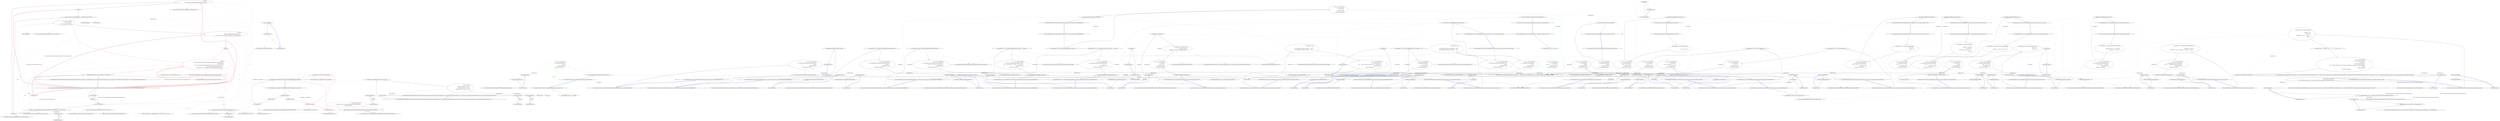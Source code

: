 digraph  {
n75 [label=pt, span=""];
n0 [label="Entry CommandLine.Core.ValueMapper.MapValues(System.Collections.Generic.IEnumerable<CommandLine.Core.SpecificationProperty>, System.Collections.Generic.IEnumerable<string>, System.Func<System.Collections.Generic.IEnumerable<string>, System.Type, bool, CSharpx.Maybe<object>>)", span="15-15", cluster="CommandLine.Core.ValueMapper.MapValues(System.Collections.Generic.IEnumerable<CommandLine.Core.SpecificationProperty>, System.Collections.Generic.IEnumerable<string>, System.Func<System.Collections.Generic.IEnumerable<string>, System.Type, bool, CSharpx.Maybe<object>>)"];
n1 [label="var propAndErrors = MapValuesImpl(specProps, values, converter)", span="20-20", cluster="CommandLine.Core.ValueMapper.MapValues(System.Collections.Generic.IEnumerable<CommandLine.Core.SpecificationProperty>, System.Collections.Generic.IEnumerable<string>, System.Func<System.Collections.Generic.IEnumerable<string>, System.Type, bool, CSharpx.Maybe<object>>)"];
n2 [label="return Result.Succeed(\r\n                propAndErrors.Select(pe => pe.Item1),\r\n                propAndErrors.Select(pe => pe.Item2)\r\n                    .OfType<Just<Error>>().Select(e => e.Value)\r\n                );", span="22-26", cluster="CommandLine.Core.ValueMapper.MapValues(System.Collections.Generic.IEnumerable<CommandLine.Core.SpecificationProperty>, System.Collections.Generic.IEnumerable<string>, System.Func<System.Collections.Generic.IEnumerable<string>, System.Type, bool, CSharpx.Maybe<object>>)"];
n4 [label="Entry CommandLine.Core.ValueMapper.MapValuesImpl(System.Collections.Generic.IEnumerable<CommandLine.Core.SpecificationProperty>, System.Collections.Generic.IEnumerable<string>, System.Func<System.Collections.Generic.IEnumerable<string>, System.Type, bool, CSharpx.Maybe<object>>)", span="29-29", cluster="CommandLine.Core.ValueMapper.MapValuesImpl(System.Collections.Generic.IEnumerable<CommandLine.Core.SpecificationProperty>, System.Collections.Generic.IEnumerable<string>, System.Func<System.Collections.Generic.IEnumerable<string>, System.Type, bool, CSharpx.Maybe<object>>)"];
n3 [label="Exit CommandLine.Core.ValueMapper.MapValues(System.Collections.Generic.IEnumerable<CommandLine.Core.SpecificationProperty>, System.Collections.Generic.IEnumerable<string>, System.Func<System.Collections.Generic.IEnumerable<string>, System.Type, bool, CSharpx.Maybe<object>>)", span="15-15", cluster="CommandLine.Core.ValueMapper.MapValues(System.Collections.Generic.IEnumerable<CommandLine.Core.SpecificationProperty>, System.Collections.Generic.IEnumerable<string>, System.Func<System.Collections.Generic.IEnumerable<string>, System.Type, bool, CSharpx.Maybe<object>>)"];
n5 [label="Entry Unk.Select", span="", cluster="Unk.Select"];
n6 [label="Entry Unk.>", span="", cluster="Unk.>"];
n7 [label="Entry Unk.Succeed", span="", cluster="Unk.Succeed"];
n8 [label="Entry lambda expression", span="23-23", cluster="lambda expression"];
n11 [label="Entry lambda expression", span="24-24", cluster="lambda expression"];
n14 [label="Entry lambda expression", span="25-25", cluster="lambda expression"];
n9 [label="pe.Item1", span="23-23", cluster="lambda expression"];
n10 [label="Exit lambda expression", span="23-23", cluster="lambda expression"];
n12 [label="pe.Item2", span="24-24", cluster="lambda expression"];
n13 [label="Exit lambda expression", span="24-24", cluster="lambda expression"];
n15 [label="e.Value", span="25-25", cluster="lambda expression"];
n16 [label="Exit lambda expression", span="25-25", cluster="lambda expression"];
n17 [label="specProps.Empty()", span="34-34", cluster="CommandLine.Core.ValueMapper.MapValuesImpl(System.Collections.Generic.IEnumerable<CommandLine.Core.SpecificationProperty>, System.Collections.Generic.IEnumerable<string>, System.Func<System.Collections.Generic.IEnumerable<string>, System.Type, bool, CSharpx.Maybe<object>>)"];
n18 [label="yield break;", span="36-36", cluster="CommandLine.Core.ValueMapper.MapValuesImpl(System.Collections.Generic.IEnumerable<CommandLine.Core.SpecificationProperty>, System.Collections.Generic.IEnumerable<string>, System.Func<System.Collections.Generic.IEnumerable<string>, System.Type, bool, CSharpx.Maybe<object>>)"];
n22 [label="yield return\r\n                    Tuple.Create(pt, pt.Specification.MakeErrorInCaseOfMinConstraint());", span="42-43", cluster="CommandLine.Core.ValueMapper.MapValuesImpl(System.Collections.Generic.IEnumerable<CommandLine.Core.SpecificationProperty>, System.Collections.Generic.IEnumerable<string>, System.Func<System.Collections.Generic.IEnumerable<string>, System.Type, bool, CSharpx.Maybe<object>>)"];
n23 [label="yield break;", span="44-44", cluster="CommandLine.Core.ValueMapper.MapValuesImpl(System.Collections.Generic.IEnumerable<CommandLine.Core.SpecificationProperty>, System.Collections.Generic.IEnumerable<string>, System.Func<System.Collections.Generic.IEnumerable<string>, System.Type, bool, CSharpx.Maybe<object>>)"];
n26 [label="yield return\r\n                    Tuple.Create<SpecificationProperty, Maybe<Error>>(\r\n                        pt, Maybe.Just<Error>(new SequenceOutOfRangeError(NameInfo.EmptyName)));", span="52-54", cluster="CommandLine.Core.ValueMapper.MapValuesImpl(System.Collections.Generic.IEnumerable<CommandLine.Core.SpecificationProperty>, System.Collections.Generic.IEnumerable<string>, System.Func<System.Collections.Generic.IEnumerable<string>, System.Type, bool, CSharpx.Maybe<object>>)"];
n27 [label="yield break;", span="55-55", cluster="CommandLine.Core.ValueMapper.MapValuesImpl(System.Collections.Generic.IEnumerable<CommandLine.Core.SpecificationProperty>, System.Collections.Generic.IEnumerable<string>, System.Func<System.Collections.Generic.IEnumerable<string>, System.Type, bool, CSharpx.Maybe<object>>)"];
n28 [label="yield return\r\n                converter(taken, pt.Property.PropertyType, pt.Specification.TargetType != TargetType.Sequence)\r\n                    .MapValueOrDefault(\r\n                        converted => Tuple.Create(pt.WithValue(Maybe.Just(converted)), Maybe.Nothing<Error>()),\r\n                        Tuple.Create<SpecificationProperty, Maybe<Error>>(\r\n                            pt, Maybe.Just<Error>(new BadFormatConversionError(NameInfo.EmptyName))));", span="58-63", cluster="CommandLine.Core.ValueMapper.MapValuesImpl(System.Collections.Generic.IEnumerable<CommandLine.Core.SpecificationProperty>, System.Collections.Generic.IEnumerable<string>, System.Func<System.Collections.Generic.IEnumerable<string>, System.Type, bool, CSharpx.Maybe<object>>)", color=red, community=0];
n30 [label="yield return value;", span="67-67", cluster="CommandLine.Core.ValueMapper.MapValuesImpl(System.Collections.Generic.IEnumerable<CommandLine.Core.SpecificationProperty>, System.Collections.Generic.IEnumerable<string>, System.Func<System.Collections.Generic.IEnumerable<string>, System.Type, bool, CSharpx.Maybe<object>>)"];
n19 [label="var pt = specProps.First()", span="38-38", cluster="CommandLine.Core.ValueMapper.MapValuesImpl(System.Collections.Generic.IEnumerable<CommandLine.Core.SpecificationProperty>, System.Collections.Generic.IEnumerable<string>, System.Func<System.Collections.Generic.IEnumerable<string>, System.Type, bool, CSharpx.Maybe<object>>)"];
n20 [label="var taken = values.Take(pt.Specification.CountOfMaxNumberOfValues().MapValueOrDefault(n => n, values.Count()))", span="39-39", cluster="CommandLine.Core.ValueMapper.MapValuesImpl(System.Collections.Generic.IEnumerable<CommandLine.Core.SpecificationProperty>, System.Collections.Generic.IEnumerable<string>, System.Func<System.Collections.Generic.IEnumerable<string>, System.Type, bool, CSharpx.Maybe<object>>)"];
n24 [label="var next = specProps.Skip(1).FirstOrDefault(s => s.Specification.IsValue()).ToMaybe()", span="47-47", cluster="CommandLine.Core.ValueMapper.MapValuesImpl(System.Collections.Generic.IEnumerable<CommandLine.Core.SpecificationProperty>, System.Collections.Generic.IEnumerable<string>, System.Func<System.Collections.Generic.IEnumerable<string>, System.Type, bool, CSharpx.Maybe<object>>)"];
n25 [label="pt.Specification.Max.IsJust()\r\n                && next.IsNothing()\r\n                && values.Skip(taken.Count()).Any()", span="48-50", cluster="CommandLine.Core.ValueMapper.MapValuesImpl(System.Collections.Generic.IEnumerable<CommandLine.Core.SpecificationProperty>, System.Collections.Generic.IEnumerable<string>, System.Func<System.Collections.Generic.IEnumerable<string>, System.Type, bool, CSharpx.Maybe<object>>)"];
n29 [label="MapValuesImpl(specProps.Skip(1), values.Skip(taken.Count()), converter)", span="65-65", cluster="CommandLine.Core.ValueMapper.MapValuesImpl(System.Collections.Generic.IEnumerable<CommandLine.Core.SpecificationProperty>, System.Collections.Generic.IEnumerable<string>, System.Func<System.Collections.Generic.IEnumerable<string>, System.Type, bool, CSharpx.Maybe<object>>)"];
n32 [label="Entry System.Collections.Generic.IEnumerable<TSource>.Empty<TSource>()", span="31-31", cluster="System.Collections.Generic.IEnumerable<TSource>.Empty<TSource>()"];
n33 [label="Entry System.Collections.Generic.IEnumerable<TSource>.First<TSource>()", span="0-0", cluster="System.Collections.Generic.IEnumerable<TSource>.First<TSource>()"];
n58 [label="Tuple.Create(pt.WithValue(Maybe.Just(converted)), Maybe.Nothing<Error>())", span="61-61", cluster="lambda expression"];
n21 [label="taken.Empty()", span="40-40", cluster="CommandLine.Core.ValueMapper.MapValuesImpl(System.Collections.Generic.IEnumerable<CommandLine.Core.SpecificationProperty>, System.Collections.Generic.IEnumerable<string>, System.Func<System.Collections.Generic.IEnumerable<string>, System.Type, bool, CSharpx.Maybe<object>>)"];
n34 [label="Entry CommandLine.Core.Specification.CountOfMaxNumberOfValues()", span="71-71", cluster="CommandLine.Core.Specification.CountOfMaxNumberOfValues()"];
n35 [label="Entry System.Collections.Generic.IEnumerable<TSource>.Count<TSource>()", span="0-0", cluster="System.Collections.Generic.IEnumerable<TSource>.Count<TSource>()"];
n36 [label="Entry CSharpx.Maybe<T1>.MapValueOrDefault<T1, T2>(System.Func<T1, T2>, T2)", span="377-377", cluster="CSharpx.Maybe<T1>.MapValueOrDefault<T1, T2>(System.Func<T1, T2>, T2)"];
n37 [label="Entry System.Collections.Generic.IEnumerable<TSource>.Take<TSource>(int)", span="0-0", cluster="System.Collections.Generic.IEnumerable<TSource>.Take<TSource>(int)"];
n50 [label="Entry lambda expression", span="39-39", cluster="lambda expression"];
n38 [label="Entry CommandLine.Core.Specification.MakeErrorInCaseOfMinConstraint()", span="87-87", cluster="CommandLine.Core.Specification.MakeErrorInCaseOfMinConstraint()"];
n39 [label="Entry System.Tuple.Create<T1, T2>(T1, T2)", span="0-0", cluster="System.Tuple.Create<T1, T2>(T1, T2)"];
n40 [label="Entry System.Collections.Generic.IEnumerable<TSource>.Skip<TSource>(int)", span="0-0", cluster="System.Collections.Generic.IEnumerable<TSource>.Skip<TSource>(int)"];
n41 [label="Entry Unk.FirstOrDefault", span="", cluster="Unk.FirstOrDefault"];
n42 [label="Entry Unk.ToMaybe", span="", cluster="Unk.ToMaybe"];
n53 [label="Entry lambda expression", span="47-47", cluster="lambda expression"];
n43 [label="Entry CSharpx.Maybe<T>.IsJust<T>()", span="326-326", cluster="CSharpx.Maybe<T>.IsJust<T>()"];
n44 [label="Entry Unk.IsNothing", span="", cluster="Unk.IsNothing"];
n45 [label="Entry System.Collections.Generic.IEnumerable<TSource>.Any<TSource>()", span="0-0", cluster="System.Collections.Generic.IEnumerable<TSource>.Any<TSource>()"];
n46 [label="Entry CommandLine.SequenceOutOfRangeError.SequenceOutOfRangeError(CommandLine.NameInfo)", span="360-360", cluster="CommandLine.SequenceOutOfRangeError.SequenceOutOfRangeError(CommandLine.NameInfo)"];
n47 [label="Entry CSharpx.Maybe.Just<T>(T)", span="124-124", cluster="CSharpx.Maybe.Just<T>(T)"];
n48 [label="Entry System.Func<T1, T2, T3, TResult>.Invoke(T1, T2, T3)", span="0-0", cluster="System.Func<T1, T2, T3, TResult>.Invoke(T1, T2, T3)"];
n49 [label="Entry CommandLine.BadFormatConversionError.BadFormatConversionError(CommandLine.NameInfo)", span="349-349", cluster="CommandLine.BadFormatConversionError.BadFormatConversionError(CommandLine.NameInfo)"];
n57 [label="Entry lambda expression", span="61-61", cluster="lambda expression"];
n31 [label="Exit CommandLine.Core.ValueMapper.MapValuesImpl(System.Collections.Generic.IEnumerable<CommandLine.Core.SpecificationProperty>, System.Collections.Generic.IEnumerable<string>, System.Func<System.Collections.Generic.IEnumerable<string>, System.Type, bool, CSharpx.Maybe<object>>)", span="29-29", cluster="CommandLine.Core.ValueMapper.MapValuesImpl(System.Collections.Generic.IEnumerable<CommandLine.Core.SpecificationProperty>, System.Collections.Generic.IEnumerable<string>, System.Func<System.Collections.Generic.IEnumerable<string>, System.Type, bool, CSharpx.Maybe<object>>)"];
n51 [label=n, span="39-39", cluster="lambda expression"];
n52 [label="Exit lambda expression", span="39-39", cluster="lambda expression"];
n54 [label="s.Specification.IsValue()", span="47-47", cluster="lambda expression"];
n55 [label="Exit lambda expression", span="47-47", cluster="lambda expression"];
n56 [label="Entry CommandLine.Core.Specification.IsValue()", span="15-15", cluster="CommandLine.Core.Specification.IsValue()"];
n59 [label="Exit lambda expression", span="61-61", cluster="lambda expression"];
n60 [label="Entry CommandLine.Core.SpecificationProperty.WithValue(CSharpx.Maybe<object>)", span="18-18", cluster="CommandLine.Core.SpecificationProperty.WithValue(CSharpx.Maybe<object>)"];
n61 [label="Entry CSharpx.Maybe.Nothing<T>()", span="116-116", cluster="CSharpx.Maybe.Nothing<T>()"];
n62 [label="Entry CommandLine.Core.ValueMapper.CountOfMaxNumberOfValues(CommandLine.Core.Specification)", span="71-71", cluster="CommandLine.Core.ValueMapper.CountOfMaxNumberOfValues(CommandLine.Core.Specification)"];
n63 [label="specification.TargetType", span="73-73", cluster="CommandLine.Core.ValueMapper.CountOfMaxNumberOfValues(CommandLine.Core.Specification)"];
n67 [label="specification.Max.IsJust()", span="78-78", cluster="CommandLine.Core.ValueMapper.CountOfMaxNumberOfValues(CommandLine.Core.Specification)", color=red, community=0];
n68 [label="return Maybe.Just(specification.Max.FromJustOrFail());", span="80-80", cluster="CommandLine.Core.ValueMapper.CountOfMaxNumberOfValues(CommandLine.Core.Specification)", color=red, community=0];
n64 [label="TargetType.Scalar", span="75-75", cluster="CommandLine.Core.ValueMapper.CountOfMaxNumberOfValues(CommandLine.Core.Specification)"];
n66 [label="TargetType.Sequence", span="77-77", cluster="CommandLine.Core.ValueMapper.CountOfMaxNumberOfValues(CommandLine.Core.Specification)"];
n65 [label="return Maybe.Just(1);", span="76-76", cluster="CommandLine.Core.ValueMapper.CountOfMaxNumberOfValues(CommandLine.Core.Specification)"];
n69 [label="return Maybe.Nothing<int>();", span="84-84", cluster="CommandLine.Core.ValueMapper.CountOfMaxNumberOfValues(CommandLine.Core.Specification)", color=red, community=0];
n70 [label="Exit CommandLine.Core.ValueMapper.CountOfMaxNumberOfValues(CommandLine.Core.Specification)", span="71-71", cluster="CommandLine.Core.ValueMapper.CountOfMaxNumberOfValues(CommandLine.Core.Specification)"];
n71 [label="Entry CSharpx.Maybe<T>.FromJustOrFail<T>(System.Exception)", span="355-355", cluster="CSharpx.Maybe<T>.FromJustOrFail<T>(System.Exception)"];
n72 [label="Entry CommandLine.Core.ValueMapper.MakeErrorInCaseOfMinConstraint(CommandLine.Core.Specification)", span="87-87", cluster="CommandLine.Core.ValueMapper.MakeErrorInCaseOfMinConstraint(CommandLine.Core.Specification)"];
n73 [label="return specification.Min.IsJust()\r\n                ? Maybe.Just<Error>(new SequenceOutOfRangeError(NameInfo.EmptyName))\r\n                : Maybe.Nothing<Error>();", span="89-91", cluster="CommandLine.Core.ValueMapper.MakeErrorInCaseOfMinConstraint(CommandLine.Core.Specification)", color=red, community=0];
n74 [label="Exit CommandLine.Core.ValueMapper.MakeErrorInCaseOfMinConstraint(CommandLine.Core.Specification)", span="87-87", cluster="CommandLine.Core.ValueMapper.MakeErrorInCaseOfMinConstraint(CommandLine.Core.Specification)"];
d33 [label="var result = InstanceBuilder.Build(\r\n                () => new FakeOptionsWithSequence(),\r\n                arguments,\r\n                StringComparer.Ordinal,\r\n                CultureInfo.InvariantCulture)", span="94-98", cluster="CommandLine.Tests.Unit.Core.InstanceBuilderTests.Parse_int_sequence(string[], int[])", color=green, community=0];
d31 [label="Entry CommandLine.Tests.Unit.Core.InstanceBuilderTests.Parse_int_sequence(string[], int[])", span="88-88", cluster="CommandLine.Tests.Unit.Core.InstanceBuilderTests.Parse_int_sequence(string[], int[])"];
d32 [label="var expectedResult = new[] { 1, 20, 300, 4000 }", span="91-91", cluster="CommandLine.Tests.Unit.Core.InstanceBuilderTests.Parse_int_sequence(string[], int[])"];
d34 [label="Assert.True(expectedResult.SequenceEqual(result.Value.IntSequence))", span="101-101", cluster="CommandLine.Tests.Unit.Core.InstanceBuilderTests.Parse_int_sequence(string[], int[])"];
d9 [label="Entry CommandLine.Core.InstanceBuilder.Build<T>(System.Func<T>, System.Collections.Generic.IEnumerable<string>, System.StringComparer, System.Globalization.CultureInfo)", span="12-12", cluster="CommandLine.Core.InstanceBuilder.Build<T>(System.Func<T>, System.Collections.Generic.IEnumerable<string>, System.StringComparer, System.Globalization.CultureInfo)"];
d37 [label="Entry lambda expression", span="95-95", cluster="lambda expression"];
d43 [label="var result = InstanceBuilder.Build(\r\n                () => new FakeOptions(),\r\n                new[] { ''-i'', ''10'', ''20'', ''30'', ''40'' },\r\n                StringComparer.Ordinal,\r\n                CultureInfo.InvariantCulture)", span="117-121", cluster="CommandLine.Tests.Unit.Core.InstanceBuilderTests.Parse_int_sequence_with_range(string[], int[])", color=green, community=0];
d42 [label="var expectedResult = new[] { 10, 20, 30, 40 }", span="114-114", cluster="CommandLine.Tests.Unit.Core.InstanceBuilderTests.Parse_int_sequence_with_range(string[], int[])"];
d44 [label="Assert.True(expectedResult.SequenceEqual(result.Value.IntSequence))", span="124-124", cluster="CommandLine.Tests.Unit.Core.InstanceBuilderTests.Parse_int_sequence_with_range(string[], int[])"];
d46 [label="Entry lambda expression", span="118-118", cluster="lambda expression"];
d35 [label="Exit CommandLine.Tests.Unit.Core.InstanceBuilderTests.Parse_int_sequence(string[], int[])", span="88-88", cluster="CommandLine.Tests.Unit.Core.InstanceBuilderTests.Parse_int_sequence(string[], int[])"];
d36 [label="Entry Unk.SequenceEqual", span="", cluster="Unk.SequenceEqual"];
d11 [label="Entry Unk.True", span="", cluster="Unk.True"];
d3 [label="var result = InstanceBuilder.Build(\r\n                () => fakeOptions,\r\n                new[] { ''--help'' },\r\n                StringComparer.Ordinal,\r\n                CultureInfo.InvariantCulture)", span="25-29", cluster="CommandLine.Tests.Unit.Core.InstanceBuilderTests.Explicit_help_request_generates_help_requested_error()"];
d16 [label="var result = InstanceBuilder.Build(\r\n                () => new FakeOptions(),\r\n                arguments,\r\n                StringComparer.Ordinal,\r\n                CultureInfo.InvariantCulture)", span="46-50", cluster="CommandLine.Tests.Unit.Core.InstanceBuilderTests.Parse_negative_long_value(string[], long)"];
d24 [label="var result = InstanceBuilder.Build(\r\n                () => new FakeOptionsWithDouble(),\r\n                arguments,\r\n                StringComparer.Ordinal,\r\n                CultureInfo.InvariantCulture)", span="69-73", cluster="CommandLine.Tests.Unit.Core.InstanceBuilderTests.Parse_double_value(string[], double)"];
d50 [label="var result = InstanceBuilder.Build(\r\n                () => new FakeOptionsWithSequenceAndOnlyMinConstraint(),\r\n                arguments,\r\n                StringComparer.Ordinal,\r\n                CultureInfo.InvariantCulture)", span="140-144", cluster="CommandLine.Tests.Unit.Core.InstanceBuilderTests.Parse_string_sequence_with_only_min_constraint(string[], string[])"];
d58 [label="var result = InstanceBuilder.Build(\r\n                () => new FakeOptionsWithSequenceAndOnlyMaxConstraint(),\r\n                arguments,\r\n                StringComparer.Ordinal,\r\n                CultureInfo.InvariantCulture)", span="162-166", cluster="CommandLine.Tests.Unit.Core.InstanceBuilderTests.Parse_string_sequence_with_only_max_constraint(string[], string[])"];
d67 [label="var result = InstanceBuilder.Build(\r\n                () => new FakeOptionsWithSequenceAndOnlyMinConstraint(),\r\n                new[] { ''-s'' },\r\n                StringComparer.Ordinal,\r\n                CultureInfo.InvariantCulture)", span="181-185", cluster="CommandLine.Tests.Unit.Core.InstanceBuilderTests.Breaking_min_constraint_in_string_sequence_gererates_MissingValueOptionError()"];
d77 [label="var result = InstanceBuilder.Build(\r\n                () => new FakeOptionsWithSequenceAndOnlyMinConstraintAsValue(),\r\n                new string[] { },\r\n                StringComparer.Ordinal,\r\n                CultureInfo.InvariantCulture)", span="200-204", cluster="CommandLine.Tests.Unit.Core.InstanceBuilderTests.Breaking_min_constraint_in_string_sequence_as_value_gererates_SequenceOutOfRangeError()"];
d87 [label="var result = InstanceBuilder.Build(\r\n                () => new FakeOptionsWithSequenceAndOnlyMaxConstraint(),\r\n                new[] { ''--string-seq=one'', ''two'', ''three'', ''this-is-too-much'' },\r\n                StringComparer.Ordinal,\r\n                CultureInfo.InvariantCulture)", span="220-224", cluster="CommandLine.Tests.Unit.Core.InstanceBuilderTests.Breaking_max_constraint_in_string_sequence_gererates_SequenceOutOfRangeError()"];
d95 [label="var result = InstanceBuilder.Build(\r\n                () => new FakeOptionsWithSequenceAndOnlyMaxConstraintAsValue(),\r\n                new[] { ''one'', ''two'', ''three'', ''this-is-too-much'' },\r\n                StringComparer.Ordinal,\r\n                CultureInfo.InvariantCulture)", span="239-243", cluster="CommandLine.Tests.Unit.Core.InstanceBuilderTests.Breaking_max_constraint_in_string_sequence_as_value_gererates_SequenceOutOfRangeError()"];
d104 [label="var result = InstanceBuilder.Build(\r\n                () => new FakeOptionsWithEnum(),\r\n                new[] { ''--colors'', ''Green'' },\r\n                StringComparer.Ordinal,\r\n                CultureInfo.InvariantCulture)", span="261-265", cluster="CommandLine.Tests.Unit.Core.InstanceBuilderTests.Parse_enum_value()"];
d114 [label="var result = InstanceBuilder.Build(\r\n                () => new FakeOptionsWithValues(),\r\n                new[] { ''10'', ''a'', ''b'', ''c'', ''20'' },\r\n                StringComparer.Ordinal,\r\n                CultureInfo.InvariantCulture)", span="286-290", cluster="CommandLine.Tests.Unit.Core.InstanceBuilderTests.Parse_values_partitioned_between_sequence_and_scalar()"];
d123 [label="var result = InstanceBuilder.Build(\r\n                () => new FakeOptionsWithSequenceWithoutRange(),\r\n                new[] { ''1'', ''2'', ''3'', ''4'', ''5'', ''6'' },\r\n                StringComparer.Ordinal,\r\n                CultureInfo.InvariantCulture)", span="308-312", cluster="CommandLine.Tests.Unit.Core.InstanceBuilderTests.Parse_sequence_value_without_range_constraints()"];
d132 [label="var result = InstanceBuilder.Build(\r\n                () => new FakeOptionsWithSequenceAndSeparator(),\r\n                new[] { ''--long-seq'', ''1;1234;59678'' },\r\n                StringComparer.Ordinal,\r\n                CultureInfo.InvariantCulture)", span="331-335", cluster="CommandLine.Tests.Unit.Core.InstanceBuilderTests.Parse_long_sequence_with_separator()"];
d141 [label="var result = InstanceBuilder.Build(\r\n                () => new FakeOptionsWithSequenceAndSeparator(),\r\n                new[] { ''-s'', ''eml1@xyz.com,test@unit.org,xyz@srv.it'' },\r\n                StringComparer.Ordinal,\r\n                CultureInfo.InvariantCulture)", span="354-358", cluster="CommandLine.Tests.Unit.Core.InstanceBuilderTests.Parse_string_sequence_with_separator()"];
d171 [label="var result = InstanceBuilder.Build(\r\n                () => new FakeOptionsWithSets(),\r\n                new[] { ''--weburl'', ''http://mywebsite.org/'', ''--ftpurl'', ''fpt://ftpsite.org/'' },\r\n                StringComparer.Ordinal,\r\n                CultureInfo.InvariantCulture)", span="409-413", cluster="CommandLine.Tests.Unit.Core.InstanceBuilderTests.Parse_option_from_different_sets_gererates_MutuallyExclusiveSetError()"];
d181 [label="var result = InstanceBuilder.Build(\r\n                () => new FakeOptionWithRequiredAndSet(),\r\n                new[] { ''--ftpurl'', ''str1''},\r\n                StringComparer.Ordinal,\r\n                CultureInfo.InvariantCulture)", span="429-433", cluster="CommandLine.Tests.Unit.Core.InstanceBuilderTests.Two_required_options_at_the_same_set_and_one_is_true()"];
d190 [label="var result = InstanceBuilder.Build(\r\n                () => new FakeOptionWithRequiredAndSet(),\r\n                new[] { ''--ftpurl'', ''str1'', ''--weburl'', ''str2'' },\r\n                StringComparer.Ordinal,\r\n                CultureInfo.InvariantCulture)", span="449-453", cluster="CommandLine.Tests.Unit.Core.InstanceBuilderTests.Two_required_options_at_the_same_set_and_both_are_true()"];
d198 [label="var result = InstanceBuilder.Build(\r\n                () => new FakeOptionWithRequiredAndSet(),\r\n                new[] {''''},\r\n                StringComparer.Ordinal,\r\n                CultureInfo.InvariantCulture)", span="469-473", cluster="CommandLine.Tests.Unit.Core.InstanceBuilderTests.Two_required_options_at_the_same_set_and_none_are_true()"];
d207 [label="var result = InstanceBuilder.Build(\r\n                () => new FakeOptionWithRequired(),\r\n                new string[] { },\r\n                StringComparer.Ordinal,\r\n                CultureInfo.InvariantCulture)", span="487-491", cluster="CommandLine.Tests.Unit.Core.InstanceBuilderTests.Omitting_required_option_gererates_MissingRequiredOptionError()"];
d216 [label="var result = InstanceBuilder.Build(\r\n                () => new FakeOptions(),\r\n                new [] { ''-i'', ''10'' },\r\n                StringComparer.Ordinal,\r\n                CultureInfo.InvariantCulture)", span="506-510", cluster="CommandLine.Tests.Unit.Core.InstanceBuilderTests.Wrong_range_in_sequence_gererates_SequenceOutOfRangeError()"];
d224 [label="var result = InstanceBuilder.Build(\r\n                () => new FakeOptions(),\r\n                new[] { ''--stringvalue'', ''abc'', ''--xyz'' },\r\n                StringComparer.Ordinal,\r\n                CultureInfo.InvariantCulture)", span="525-529", cluster="CommandLine.Tests.Unit.Core.InstanceBuilderTests.Parse_unknown_long_option_gererates_UnknownOptionError()"];
d233 [label="var result = InstanceBuilder.Build(\r\n                () => new FakeOptions(),\r\n                new[] { ''-z'', ''-x'' },\r\n                StringComparer.Ordinal,\r\n                CultureInfo.InvariantCulture)", span="544-548", cluster="CommandLine.Tests.Unit.Core.InstanceBuilderTests.Parse_unknown_short_option_gererates_UnknownOptionError()"];
d241 [label="var result = InstanceBuilder.Build(\r\n                () => new FakeOptions(),\r\n                new[] { ''-zx'' },\r\n                StringComparer.Ordinal,\r\n                CultureInfo.InvariantCulture)", span="563-567", cluster="CommandLine.Tests.Unit.Core.InstanceBuilderTests.Parse_unknown_short_option_in_option_group_gererates_UnknownOptionError()"];
d248 [label="var result = InstanceBuilder.Build(\r\n                () => new FakeOptions(),\r\n                arguments,\r\n                StringComparer.Ordinal,\r\n                CultureInfo.InvariantCulture)", span="583-587", cluster="CommandLine.Tests.Unit.Core.InstanceBuilderTests.Omitting_names_assumes_identifier_as_long_name(string[], string)"];
d39 [label="Exit lambda expression", span="95-95", cluster="lambda expression"];
d38 [label="new FakeOptionsWithSequence()", span="95-95", cluster="lambda expression"];
d41 [label="Entry CommandLine.Tests.Unit.Core.InstanceBuilderTests.Parse_int_sequence_with_range(string[], int[])", span="111-111", cluster="CommandLine.Tests.Unit.Core.InstanceBuilderTests.Parse_int_sequence_with_range(string[], int[])"];
d45 [label="Exit CommandLine.Tests.Unit.Core.InstanceBuilderTests.Parse_int_sequence_with_range(string[], int[])", span="111-111", cluster="CommandLine.Tests.Unit.Core.InstanceBuilderTests.Parse_int_sequence_with_range(string[], int[])"];
d48 [label="Exit lambda expression", span="118-118", cluster="lambda expression"];
d47 [label="new FakeOptions()", span="118-118", cluster="lambda expression"];
d51 [label="Assert.True(expected.SequenceEqual(result.Value.StringSequence))", span="147-147", cluster="CommandLine.Tests.Unit.Core.InstanceBuilderTests.Parse_string_sequence_with_only_min_constraint(string[], string[])"];
d59 [label="Assert.True(expected.SequenceEqual(result.Value.StringSequence))", span="169-169", cluster="CommandLine.Tests.Unit.Core.InstanceBuilderTests.Parse_string_sequence_with_only_max_constraint(string[], string[])"];
d68 [label="Assert.True(expectedResult.SequenceEqual(result.Errors))", span="188-188", cluster="CommandLine.Tests.Unit.Core.InstanceBuilderTests.Breaking_min_constraint_in_string_sequence_gererates_MissingValueOptionError()"];
d78 [label="Assert.True(expectedResult.SequenceEqual(result.Errors))", span="207-207", cluster="CommandLine.Tests.Unit.Core.InstanceBuilderTests.Breaking_min_constraint_in_string_sequence_as_value_gererates_SequenceOutOfRangeError()"];
d88 [label="Assert.True(expectedResult.SequenceEqual(result.Errors))", span="227-227", cluster="CommandLine.Tests.Unit.Core.InstanceBuilderTests.Breaking_max_constraint_in_string_sequence_gererates_SequenceOutOfRangeError()"];
d96 [label="Assert.True(expectedResult.SequenceEqual(result.Errors))", span="246-246", cluster="CommandLine.Tests.Unit.Core.InstanceBuilderTests.Breaking_max_constraint_in_string_sequence_as_value_gererates_SequenceOutOfRangeError()"];
d172 [label="Assert.True(expectedResult.SequenceEqual(result.Errors))", span="416-416", cluster="CommandLine.Tests.Unit.Core.InstanceBuilderTests.Parse_option_from_different_sets_gererates_MutuallyExclusiveSetError()"];
d199 [label="Assert.True(expectedResult.SequenceEqual(result.Errors))", span="476-476", cluster="CommandLine.Tests.Unit.Core.InstanceBuilderTests.Two_required_options_at_the_same_set_and_none_are_true()"];
d208 [label="Assert.True(expectedResult.SequenceEqual(result.Errors))", span="494-494", cluster="CommandLine.Tests.Unit.Core.InstanceBuilderTests.Omitting_required_option_gererates_MissingRequiredOptionError()"];
d217 [label="Assert.True(expectedResult.SequenceEqual(result.Errors))", span="513-513", cluster="CommandLine.Tests.Unit.Core.InstanceBuilderTests.Wrong_range_in_sequence_gererates_SequenceOutOfRangeError()"];
d225 [label="Assert.True(expectedResult.SequenceEqual(result.Errors))", span="532-532", cluster="CommandLine.Tests.Unit.Core.InstanceBuilderTests.Parse_unknown_long_option_gererates_UnknownOptionError()"];
d234 [label="Assert.True(expectedResult.SequenceEqual(result.Errors))", span="551-551", cluster="CommandLine.Tests.Unit.Core.InstanceBuilderTests.Parse_unknown_short_option_gererates_UnknownOptionError()"];
d242 [label="Assert.True(expectedResult.SequenceEqual(result.Errors))", span="570-570", cluster="CommandLine.Tests.Unit.Core.InstanceBuilderTests.Parse_unknown_short_option_in_option_group_gererates_UnknownOptionError()"];
d4 [label="Assert.True(expectedResult.Equals(result))", span="32-32", cluster="CommandLine.Tests.Unit.Core.InstanceBuilderTests.Explicit_help_request_generates_help_requested_error()"];
d249 [label="Assert.True(expected.Equals(result.Value.StringValue))", span="590-590", cluster="CommandLine.Tests.Unit.Core.InstanceBuilderTests.Omitting_names_assumes_identifier_as_long_name(string[], string)"];
d1 [label="var fakeOptions = new FakeOptions()", span="19-19", cluster="CommandLine.Tests.Unit.Core.InstanceBuilderTests.Explicit_help_request_generates_help_requested_error()"];
d2 [label="var expectedResult = ParserResult.Create(\r\n                ParserResultType.Options,\r\n                fakeOptions, new Error[] { new HelpRequestedError() })", span="20-22", cluster="CommandLine.Tests.Unit.Core.InstanceBuilderTests.Explicit_help_request_generates_help_requested_error()"];
d12 [label="Entry lambda expression", span="26-26", cluster="lambda expression"];
d15 [label="Entry CommandLine.Tests.Unit.Core.InstanceBuilderTests.Parse_negative_long_value(string[], long)", span="41-41", cluster="CommandLine.Tests.Unit.Core.InstanceBuilderTests.Parse_negative_long_value(string[], long)"];
d17 [label="Assert.Equal(expected, result.Value.LongValue)", span="53-53", cluster="CommandLine.Tests.Unit.Core.InstanceBuilderTests.Parse_negative_long_value(string[], long)"];
d20 [label="Entry lambda expression", span="47-47", cluster="lambda expression"];
d23 [label="Entry CommandLine.Tests.Unit.Core.InstanceBuilderTests.Parse_double_value(string[], double)", span="64-64", cluster="CommandLine.Tests.Unit.Core.InstanceBuilderTests.Parse_double_value(string[], double)"];
d25 [label="Assert.Equal(expected, result.Value.DoubleValue)", span="76-76", cluster="CommandLine.Tests.Unit.Core.InstanceBuilderTests.Parse_double_value(string[], double)"];
d27 [label="Entry lambda expression", span="70-70", cluster="lambda expression"];
d49 [label="Entry CommandLine.Tests.Unit.Core.InstanceBuilderTests.Parse_string_sequence_with_only_min_constraint(string[], string[])", span="135-135", cluster="CommandLine.Tests.Unit.Core.InstanceBuilderTests.Parse_string_sequence_with_only_min_constraint(string[], string[])"];
d53 [label="Entry lambda expression", span="141-141", cluster="lambda expression"];
d57 [label="Entry CommandLine.Tests.Unit.Core.InstanceBuilderTests.Parse_string_sequence_with_only_max_constraint(string[], string[])", span="157-157", cluster="CommandLine.Tests.Unit.Core.InstanceBuilderTests.Parse_string_sequence_with_only_max_constraint(string[], string[])"];
d61 [label="Entry lambda expression", span="163-163", cluster="lambda expression"];
d66 [label="var expectedResult = new[] { new MissingValueOptionError(new NameInfo(''s'', ''string-seq'')) }", span="178-178", cluster="CommandLine.Tests.Unit.Core.InstanceBuilderTests.Breaking_min_constraint_in_string_sequence_gererates_MissingValueOptionError()"];
d72 [label="Entry lambda expression", span="182-182", cluster="lambda expression"];
d76 [label="var expectedResult = new[] { new SequenceOutOfRangeError(NameInfo.EmptyName) }", span="197-197", cluster="CommandLine.Tests.Unit.Core.InstanceBuilderTests.Breaking_min_constraint_in_string_sequence_as_value_gererates_SequenceOutOfRangeError()"];
d81 [label="Entry lambda expression", span="201-201", cluster="lambda expression"];
d86 [label="var expectedResult = new[] { new SequenceOutOfRangeError(new NameInfo(''s'', ''string-seq'')) }", span="217-217", cluster="CommandLine.Tests.Unit.Core.InstanceBuilderTests.Breaking_max_constraint_in_string_sequence_gererates_SequenceOutOfRangeError()"];
d90 [label="Entry lambda expression", span="221-221", cluster="lambda expression"];
d94 [label="var expectedResult = new[] { new SequenceOutOfRangeError(NameInfo.EmptyName) }", span="236-236", cluster="CommandLine.Tests.Unit.Core.InstanceBuilderTests.Breaking_max_constraint_in_string_sequence_as_value_gererates_SequenceOutOfRangeError()"];
d98 [label="Entry lambda expression", span="240-240", cluster="lambda expression"];
d103 [label="var expectedResult = new FakeOptionsWithEnum\r\n                {\r\n                    Colors = Colors.Green\r\n                }", span="255-258", cluster="CommandLine.Tests.Unit.Core.InstanceBuilderTests.Parse_enum_value()"];
d105 [label="expectedResult.ShouldBeEquivalentTo(result.Value)", span="268-268", cluster="CommandLine.Tests.Unit.Core.InstanceBuilderTests.Parse_enum_value()"];
d109 [label="Entry lambda expression", span="262-262", cluster="lambda expression"];
d113 [label="var expectedResult = new FakeOptionsWithValues\r\n                {\r\n                    StringValue = string.Empty,\r\n                    LongValue = 10L,\r\n                    StringSequence = new[] { ''a'', ''b'', ''c'' },\r\n                    IntValue = 20\r\n                }", span="277-283", cluster="CommandLine.Tests.Unit.Core.InstanceBuilderTests.Parse_values_partitioned_between_sequence_and_scalar()"];
d115 [label="expectedResult.ShouldBeEquivalentTo(result.Value)", span="293-293", cluster="CommandLine.Tests.Unit.Core.InstanceBuilderTests.Parse_values_partitioned_between_sequence_and_scalar()"];
d118 [label="Entry lambda expression", span="287-287", cluster="lambda expression"];
d122 [label="var expectedResult = new FakeOptionsWithSequenceWithoutRange\r\n                {\r\n                    LongSequence = new[] { 1L, 2L, 3L, 4L, 5L, 6L }\r\n                }", span="302-305", cluster="CommandLine.Tests.Unit.Core.InstanceBuilderTests.Parse_sequence_value_without_range_constraints()"];
d124 [label="expectedResult.ShouldBeEquivalentTo(result.Value)", span="315-315", cluster="CommandLine.Tests.Unit.Core.InstanceBuilderTests.Parse_sequence_value_without_range_constraints()"];
d127 [label="Entry lambda expression", span="309-309", cluster="lambda expression"];
d131 [label="var expectedResult = new FakeOptionsWithSequenceAndSeparator\r\n                {\r\n                    LongSequence = new[] { 1L, 1234L, 59678L },\r\n                    StringSequence = new string[] { }\r\n                }", span="324-328", cluster="CommandLine.Tests.Unit.Core.InstanceBuilderTests.Parse_long_sequence_with_separator()"];
d133 [label="expectedResult.ShouldBeEquivalentTo(result.Value)", span="338-338", cluster="CommandLine.Tests.Unit.Core.InstanceBuilderTests.Parse_long_sequence_with_separator()"];
d136 [label="Entry lambda expression", span="332-332", cluster="lambda expression"];
d140 [label="var expectedResult = new FakeOptionsWithSequenceAndSeparator\r\n            {\r\n                LongSequence = new long[] {},\r\n                StringSequence = new[] { ''eml1@xyz.com'', ''test@unit.org'', ''xyz@srv.it'' }\r\n            }", span="347-351", cluster="CommandLine.Tests.Unit.Core.InstanceBuilderTests.Parse_string_sequence_with_separator()"];
d142 [label="expectedResult.ShouldBeEquivalentTo(result.Value)", span="361-361", cluster="CommandLine.Tests.Unit.Core.InstanceBuilderTests.Parse_string_sequence_with_separator()"];
d144 [label="Entry lambda expression", span="355-355", cluster="lambda expression"];
d170 [label="var expectedResult = new[]\r\n                {\r\n                    new MutuallyExclusiveSetError(new NameInfo('''', ''weburl'')),\r\n                    new MutuallyExclusiveSetError(new NameInfo('''', ''ftpurl''))\r\n                }", span="402-406", cluster="CommandLine.Tests.Unit.Core.InstanceBuilderTests.Parse_option_from_different_sets_gererates_MutuallyExclusiveSetError()"];
d175 [label="Entry lambda expression", span="410-410", cluster="lambda expression"];
d180 [label="var expectedResult = new FakeOptionWithRequiredAndSet {\r\n                FtpUrl = ''str1'',\r\n                WebUrl = null\r\n            }", span="424-427", cluster="CommandLine.Tests.Unit.Core.InstanceBuilderTests.Two_required_options_at_the_same_set_and_one_is_true()"];
d182 [label="expectedResult.ShouldBeEquivalentTo(result.Value)", span="436-436", cluster="CommandLine.Tests.Unit.Core.InstanceBuilderTests.Two_required_options_at_the_same_set_and_one_is_true()"];
d185 [label="Entry lambda expression", span="430-430", cluster="lambda expression"];
d189 [label="var expectedResult = new FakeOptionWithRequiredAndSet {\r\n                FtpUrl = ''str1'',\r\n                WebUrl = ''str2''\r\n            }", span="444-447", cluster="CommandLine.Tests.Unit.Core.InstanceBuilderTests.Two_required_options_at_the_same_set_and_both_are_true()"];
d191 [label="expectedResult.ShouldBeEquivalentTo(result.Value)", span="456-456", cluster="CommandLine.Tests.Unit.Core.InstanceBuilderTests.Two_required_options_at_the_same_set_and_both_are_true()"];
d193 [label="Entry lambda expression", span="450-450", cluster="lambda expression"];
d197 [label="var expectedResult = new[]\r\n            {\r\n                new MissingRequiredOptionError(new NameInfo('''', ''ftpurl'')),\r\n                new MissingRequiredOptionError(new NameInfo('''', ''weburl''))\r\n            }", span="463-467", cluster="CommandLine.Tests.Unit.Core.InstanceBuilderTests.Two_required_options_at_the_same_set_and_none_are_true()"];
d202 [label="Entry lambda expression", span="470-470", cluster="lambda expression"];
d206 [label="var expectedResult = new[] { new MissingRequiredOptionError(new NameInfo('''', ''str'')) }", span="484-484", cluster="CommandLine.Tests.Unit.Core.InstanceBuilderTests.Omitting_required_option_gererates_MissingRequiredOptionError()"];
d210 [label="Entry lambda expression", span="488-488", cluster="lambda expression"];
d215 [label="var expectedResult = new[] { new SequenceOutOfRangeError(new NameInfo(''i'', '''')) }", span="503-503", cluster="CommandLine.Tests.Unit.Core.InstanceBuilderTests.Wrong_range_in_sequence_gererates_SequenceOutOfRangeError()"];
d219 [label="Entry lambda expression", span="507-507", cluster="lambda expression"];
d223 [label="var expectedResult = new[] { new UnknownOptionError(''xyz'') }", span="522-522", cluster="CommandLine.Tests.Unit.Core.InstanceBuilderTests.Parse_unknown_long_option_gererates_UnknownOptionError()"];
d228 [label="Entry lambda expression", span="526-526", cluster="lambda expression"];
d232 [label="var expectedResult = new[] { new UnknownOptionError(''z'') }", span="541-541", cluster="CommandLine.Tests.Unit.Core.InstanceBuilderTests.Parse_unknown_short_option_gererates_UnknownOptionError()"];
d236 [label="Entry lambda expression", span="545-545", cluster="lambda expression"];
d240 [label="var expectedResult = new[] { new UnknownOptionError(''z'') }", span="560-560", cluster="CommandLine.Tests.Unit.Core.InstanceBuilderTests.Parse_unknown_short_option_in_option_group_gererates_UnknownOptionError()"];
d244 [label="Entry lambda expression", span="564-564", cluster="lambda expression"];
d247 [label="Entry CommandLine.Tests.Unit.Core.InstanceBuilderTests.Omitting_names_assumes_identifier_as_long_name(string[], string)", span="578-578", cluster="CommandLine.Tests.Unit.Core.InstanceBuilderTests.Omitting_names_assumes_identifier_as_long_name(string[], string)"];
d252 [label="Entry lambda expression", span="584-584", cluster="lambda expression"];
d40 [label="Entry CommandLine.Tests.Fakes.FakeOptionsWithSequence.FakeOptionsWithSequence()", span="9-9", cluster="CommandLine.Tests.Fakes.FakeOptionsWithSequence.FakeOptionsWithSequence()"];
d6 [label="Entry CommandLine.Tests.Fakes.FakeOptions.FakeOptions()", span="6-6", cluster="CommandLine.Tests.Fakes.FakeOptions.FakeOptions()"];
d52 [label="Exit CommandLine.Tests.Unit.Core.InstanceBuilderTests.Parse_string_sequence_with_only_min_constraint(string[], string[])", span="135-135", cluster="CommandLine.Tests.Unit.Core.InstanceBuilderTests.Parse_string_sequence_with_only_min_constraint(string[], string[])"];
d60 [label="Exit CommandLine.Tests.Unit.Core.InstanceBuilderTests.Parse_string_sequence_with_only_max_constraint(string[], string[])", span="157-157", cluster="CommandLine.Tests.Unit.Core.InstanceBuilderTests.Parse_string_sequence_with_only_max_constraint(string[], string[])"];
d69 [label="Exit CommandLine.Tests.Unit.Core.InstanceBuilderTests.Breaking_min_constraint_in_string_sequence_gererates_MissingValueOptionError()", span="175-175", cluster="CommandLine.Tests.Unit.Core.InstanceBuilderTests.Breaking_min_constraint_in_string_sequence_gererates_MissingValueOptionError()"];
d79 [label="Exit CommandLine.Tests.Unit.Core.InstanceBuilderTests.Breaking_min_constraint_in_string_sequence_as_value_gererates_SequenceOutOfRangeError()", span="194-194", cluster="CommandLine.Tests.Unit.Core.InstanceBuilderTests.Breaking_min_constraint_in_string_sequence_as_value_gererates_SequenceOutOfRangeError()"];
d89 [label="Exit CommandLine.Tests.Unit.Core.InstanceBuilderTests.Breaking_max_constraint_in_string_sequence_gererates_SequenceOutOfRangeError()", span="214-214", cluster="CommandLine.Tests.Unit.Core.InstanceBuilderTests.Breaking_max_constraint_in_string_sequence_gererates_SequenceOutOfRangeError()"];
d97 [label="Exit CommandLine.Tests.Unit.Core.InstanceBuilderTests.Breaking_max_constraint_in_string_sequence_as_value_gererates_SequenceOutOfRangeError()", span="233-233", cluster="CommandLine.Tests.Unit.Core.InstanceBuilderTests.Breaking_max_constraint_in_string_sequence_as_value_gererates_SequenceOutOfRangeError()"];
d173 [label="Exit CommandLine.Tests.Unit.Core.InstanceBuilderTests.Parse_option_from_different_sets_gererates_MutuallyExclusiveSetError()", span="399-399", cluster="CommandLine.Tests.Unit.Core.InstanceBuilderTests.Parse_option_from_different_sets_gererates_MutuallyExclusiveSetError()"];
d200 [label="Exit CommandLine.Tests.Unit.Core.InstanceBuilderTests.Two_required_options_at_the_same_set_and_none_are_true()", span="461-461", cluster="CommandLine.Tests.Unit.Core.InstanceBuilderTests.Two_required_options_at_the_same_set_and_none_are_true()"];
d209 [label="Exit CommandLine.Tests.Unit.Core.InstanceBuilderTests.Omitting_required_option_gererates_MissingRequiredOptionError()", span="481-481", cluster="CommandLine.Tests.Unit.Core.InstanceBuilderTests.Omitting_required_option_gererates_MissingRequiredOptionError()"];
d218 [label="Exit CommandLine.Tests.Unit.Core.InstanceBuilderTests.Wrong_range_in_sequence_gererates_SequenceOutOfRangeError()", span="500-500", cluster="CommandLine.Tests.Unit.Core.InstanceBuilderTests.Wrong_range_in_sequence_gererates_SequenceOutOfRangeError()"];
d226 [label="Exit CommandLine.Tests.Unit.Core.InstanceBuilderTests.Parse_unknown_long_option_gererates_UnknownOptionError()", span="519-519", cluster="CommandLine.Tests.Unit.Core.InstanceBuilderTests.Parse_unknown_long_option_gererates_UnknownOptionError()"];
d235 [label="Exit CommandLine.Tests.Unit.Core.InstanceBuilderTests.Parse_unknown_short_option_gererates_UnknownOptionError()", span="538-538", cluster="CommandLine.Tests.Unit.Core.InstanceBuilderTests.Parse_unknown_short_option_gererates_UnknownOptionError()"];
d243 [label="Exit CommandLine.Tests.Unit.Core.InstanceBuilderTests.Parse_unknown_short_option_in_option_group_gererates_UnknownOptionError()", span="557-557", cluster="CommandLine.Tests.Unit.Core.InstanceBuilderTests.Parse_unknown_short_option_in_option_group_gererates_UnknownOptionError()"];
d5 [label="Exit CommandLine.Tests.Unit.Core.InstanceBuilderTests.Explicit_help_request_generates_help_requested_error()", span="16-16", cluster="CommandLine.Tests.Unit.Core.InstanceBuilderTests.Explicit_help_request_generates_help_requested_error()"];
d10 [label="Entry CommandLine.ParserResult<T>.Equals(CommandLine.ParserResult<T>)", span="90-90", cluster="CommandLine.ParserResult<T>.Equals(CommandLine.ParserResult<T>)"];
d250 [label="Exit CommandLine.Tests.Unit.Core.InstanceBuilderTests.Omitting_names_assumes_identifier_as_long_name(string[], string)", span="578-578", cluster="CommandLine.Tests.Unit.Core.InstanceBuilderTests.Omitting_names_assumes_identifier_as_long_name(string[], string)"];
d251 [label="Entry string.Equals(string)", span="0-0", cluster="string.Equals(string)"];
d0 [label="Entry CommandLine.Tests.Unit.Core.InstanceBuilderTests.Explicit_help_request_generates_help_requested_error()", span="16-16", cluster="CommandLine.Tests.Unit.Core.InstanceBuilderTests.Explicit_help_request_generates_help_requested_error()"];
d13 [label=fakeOptions, span="26-26", cluster="lambda expression"];
d7 [label="Entry CommandLine.HelpRequestedError.HelpRequestedError()", span="338-338", cluster="CommandLine.HelpRequestedError.HelpRequestedError()"];
d8 [label="Entry CommandLine.ParserResult.Create<T>(CommandLine.ParserResultType, T, System.Collections.Generic.IEnumerable<CommandLine.Error>)", span="103-103", cluster="CommandLine.ParserResult.Create<T>(CommandLine.ParserResultType, T, System.Collections.Generic.IEnumerable<CommandLine.Error>)"];
d14 [label="Exit lambda expression", span="26-26", cluster="lambda expression"];
d18 [label="Exit CommandLine.Tests.Unit.Core.InstanceBuilderTests.Parse_negative_long_value(string[], long)", span="41-41", cluster="CommandLine.Tests.Unit.Core.InstanceBuilderTests.Parse_negative_long_value(string[], long)"];
d19 [label="Entry Unk.Equal", span="", cluster="Unk.Equal"];
d22 [label="Exit lambda expression", span="47-47", cluster="lambda expression"];
d21 [label="new FakeOptions()", span="47-47", cluster="lambda expression"];
d26 [label="Exit CommandLine.Tests.Unit.Core.InstanceBuilderTests.Parse_double_value(string[], double)", span="64-64", cluster="CommandLine.Tests.Unit.Core.InstanceBuilderTests.Parse_double_value(string[], double)"];
d29 [label="Exit lambda expression", span="70-70", cluster="lambda expression"];
d28 [label="new FakeOptionsWithDouble()", span="70-70", cluster="lambda expression"];
d55 [label="Exit lambda expression", span="141-141", cluster="lambda expression"];
d54 [label="new FakeOptionsWithSequenceAndOnlyMinConstraint()", span="141-141", cluster="lambda expression"];
d63 [label="Exit lambda expression", span="163-163", cluster="lambda expression"];
d62 [label="new FakeOptionsWithSequenceAndOnlyMaxConstraint()", span="163-163", cluster="lambda expression"];
d65 [label="Entry CommandLine.Tests.Unit.Core.InstanceBuilderTests.Breaking_min_constraint_in_string_sequence_gererates_MissingValueOptionError()", span="175-175", cluster="CommandLine.Tests.Unit.Core.InstanceBuilderTests.Breaking_min_constraint_in_string_sequence_gererates_MissingValueOptionError()"];
d70 [label="Entry CommandLine.MissingValueOptionError.MissingValueOptionError(CommandLine.NameInfo)", span="261-261", cluster="CommandLine.MissingValueOptionError.MissingValueOptionError(CommandLine.NameInfo)"];
d71 [label="Entry CommandLine.NameInfo.NameInfo(string, string)", span="20-20", cluster="CommandLine.NameInfo.NameInfo(string, string)"];
d74 [label="Exit lambda expression", span="182-182", cluster="lambda expression"];
d73 [label="new FakeOptionsWithSequenceAndOnlyMinConstraint()", span="182-182", cluster="lambda expression"];
d75 [label="Entry CommandLine.Tests.Unit.Core.InstanceBuilderTests.Breaking_min_constraint_in_string_sequence_as_value_gererates_SequenceOutOfRangeError()", span="194-194", cluster="CommandLine.Tests.Unit.Core.InstanceBuilderTests.Breaking_min_constraint_in_string_sequence_as_value_gererates_SequenceOutOfRangeError()"];
d80 [label="Entry CommandLine.SequenceOutOfRangeError.SequenceOutOfRangeError(CommandLine.NameInfo)", span="316-316", cluster="CommandLine.SequenceOutOfRangeError.SequenceOutOfRangeError(CommandLine.NameInfo)"];
d83 [label="Exit lambda expression", span="201-201", cluster="lambda expression"];
d82 [label="new FakeOptionsWithSequenceAndOnlyMinConstraintAsValue()", span="201-201", cluster="lambda expression"];
d85 [label="Entry CommandLine.Tests.Unit.Core.InstanceBuilderTests.Breaking_max_constraint_in_string_sequence_gererates_SequenceOutOfRangeError()", span="214-214", cluster="CommandLine.Tests.Unit.Core.InstanceBuilderTests.Breaking_max_constraint_in_string_sequence_gererates_SequenceOutOfRangeError()"];
d92 [label="Exit lambda expression", span="221-221", cluster="lambda expression"];
d91 [label="new FakeOptionsWithSequenceAndOnlyMaxConstraint()", span="221-221", cluster="lambda expression"];
d93 [label="Entry CommandLine.Tests.Unit.Core.InstanceBuilderTests.Breaking_max_constraint_in_string_sequence_as_value_gererates_SequenceOutOfRangeError()", span="233-233", cluster="CommandLine.Tests.Unit.Core.InstanceBuilderTests.Breaking_max_constraint_in_string_sequence_as_value_gererates_SequenceOutOfRangeError()"];
d100 [label="Exit lambda expression", span="240-240", cluster="lambda expression"];
d99 [label="new FakeOptionsWithSequenceAndOnlyMaxConstraintAsValue()", span="240-240", cluster="lambda expression"];
d102 [label="Entry CommandLine.Tests.Unit.Core.InstanceBuilderTests.Parse_enum_value()", span="252-252", cluster="CommandLine.Tests.Unit.Core.InstanceBuilderTests.Parse_enum_value()"];
d107 [label="Entry CommandLine.Tests.Fakes.FakeOptionsWithEnum.FakeOptionsWithEnum()", span="16-16", cluster="CommandLine.Tests.Fakes.FakeOptionsWithEnum.FakeOptionsWithEnum()"];
d106 [label="Exit CommandLine.Tests.Unit.Core.InstanceBuilderTests.Parse_enum_value()", span="252-252", cluster="CommandLine.Tests.Unit.Core.InstanceBuilderTests.Parse_enum_value()"];
d108 [label="Entry Unk.ShouldBeEquivalentTo", span="", cluster="Unk.ShouldBeEquivalentTo"];
d111 [label="Exit lambda expression", span="262-262", cluster="lambda expression"];
d110 [label="new FakeOptionsWithEnum()", span="262-262", cluster="lambda expression"];
d112 [label="Entry CommandLine.Tests.Unit.Core.InstanceBuilderTests.Parse_values_partitioned_between_sequence_and_scalar()", span="274-274", cluster="CommandLine.Tests.Unit.Core.InstanceBuilderTests.Parse_values_partitioned_between_sequence_and_scalar()"];
d117 [label="Entry CommandLine.Tests.Fakes.FakeOptionsWithValues.FakeOptionsWithValues()", span="6-6", cluster="CommandLine.Tests.Fakes.FakeOptionsWithValues.FakeOptionsWithValues()"];
d116 [label="Exit CommandLine.Tests.Unit.Core.InstanceBuilderTests.Parse_values_partitioned_between_sequence_and_scalar()", span="274-274", cluster="CommandLine.Tests.Unit.Core.InstanceBuilderTests.Parse_values_partitioned_between_sequence_and_scalar()"];
d120 [label="Exit lambda expression", span="287-287", cluster="lambda expression"];
d119 [label="new FakeOptionsWithValues()", span="287-287", cluster="lambda expression"];
d121 [label="Entry CommandLine.Tests.Unit.Core.InstanceBuilderTests.Parse_sequence_value_without_range_constraints()", span="299-299", cluster="CommandLine.Tests.Unit.Core.InstanceBuilderTests.Parse_sequence_value_without_range_constraints()"];
d126 [label="Entry CommandLine.Tests.Fakes.FakeOptionsWithSequenceWithoutRange.FakeOptionsWithSequenceWithoutRange()", span="9-9", cluster="CommandLine.Tests.Fakes.FakeOptionsWithSequenceWithoutRange.FakeOptionsWithSequenceWithoutRange()"];
d125 [label="Exit CommandLine.Tests.Unit.Core.InstanceBuilderTests.Parse_sequence_value_without_range_constraints()", span="299-299", cluster="CommandLine.Tests.Unit.Core.InstanceBuilderTests.Parse_sequence_value_without_range_constraints()"];
d129 [label="Exit lambda expression", span="309-309", cluster="lambda expression"];
d128 [label="new FakeOptionsWithSequenceWithoutRange()", span="309-309", cluster="lambda expression"];
d130 [label="Entry CommandLine.Tests.Unit.Core.InstanceBuilderTests.Parse_long_sequence_with_separator()", span="321-321", cluster="CommandLine.Tests.Unit.Core.InstanceBuilderTests.Parse_long_sequence_with_separator()"];
d135 [label="Entry CommandLine.Tests.Fakes.FakeOptionsWithSequenceAndSeparator.FakeOptionsWithSequenceAndSeparator()", span="9-9", cluster="CommandLine.Tests.Fakes.FakeOptionsWithSequenceAndSeparator.FakeOptionsWithSequenceAndSeparator()"];
d134 [label="Exit CommandLine.Tests.Unit.Core.InstanceBuilderTests.Parse_long_sequence_with_separator()", span="321-321", cluster="CommandLine.Tests.Unit.Core.InstanceBuilderTests.Parse_long_sequence_with_separator()"];
d138 [label="Exit lambda expression", span="332-332", cluster="lambda expression"];
d137 [label="new FakeOptionsWithSequenceAndSeparator()", span="332-332", cluster="lambda expression"];
d139 [label="Entry CommandLine.Tests.Unit.Core.InstanceBuilderTests.Parse_string_sequence_with_separator()", span="344-344", cluster="CommandLine.Tests.Unit.Core.InstanceBuilderTests.Parse_string_sequence_with_separator()"];
d143 [label="Exit CommandLine.Tests.Unit.Core.InstanceBuilderTests.Parse_string_sequence_with_separator()", span="344-344", cluster="CommandLine.Tests.Unit.Core.InstanceBuilderTests.Parse_string_sequence_with_separator()"];
d146 [label="Exit lambda expression", span="355-355", cluster="lambda expression"];
d145 [label="new FakeOptionsWithSequenceAndSeparator()", span="355-355", cluster="lambda expression"];
d169 [label="Entry CommandLine.Tests.Unit.Core.InstanceBuilderTests.Parse_option_from_different_sets_gererates_MutuallyExclusiveSetError()", span="399-399", cluster="CommandLine.Tests.Unit.Core.InstanceBuilderTests.Parse_option_from_different_sets_gererates_MutuallyExclusiveSetError()"];
d174 [label="Entry CommandLine.MutuallyExclusiveSetError.MutuallyExclusiveSetError(CommandLine.NameInfo)", span="294-294", cluster="CommandLine.MutuallyExclusiveSetError.MutuallyExclusiveSetError(CommandLine.NameInfo)"];
d177 [label="Exit lambda expression", span="410-410", cluster="lambda expression"];
d176 [label="new FakeOptionsWithSets()", span="410-410", cluster="lambda expression"];
d179 [label="Entry CommandLine.Tests.Unit.Core.InstanceBuilderTests.Two_required_options_at_the_same_set_and_one_is_true()", span="422-422", cluster="CommandLine.Tests.Unit.Core.InstanceBuilderTests.Two_required_options_at_the_same_set_and_one_is_true()"];
d184 [label="Entry CommandLine.Tests.Fakes.FakeOptionWithRequiredAndSet.FakeOptionWithRequiredAndSet()", span="4-4", cluster="CommandLine.Tests.Fakes.FakeOptionWithRequiredAndSet.FakeOptionWithRequiredAndSet()"];
d183 [label="Exit CommandLine.Tests.Unit.Core.InstanceBuilderTests.Two_required_options_at_the_same_set_and_one_is_true()", span="422-422", cluster="CommandLine.Tests.Unit.Core.InstanceBuilderTests.Two_required_options_at_the_same_set_and_one_is_true()"];
d187 [label="Exit lambda expression", span="430-430", cluster="lambda expression"];
d186 [label="new FakeOptionWithRequiredAndSet()", span="430-430", cluster="lambda expression"];
d188 [label="Entry CommandLine.Tests.Unit.Core.InstanceBuilderTests.Two_required_options_at_the_same_set_and_both_are_true()", span="442-442", cluster="CommandLine.Tests.Unit.Core.InstanceBuilderTests.Two_required_options_at_the_same_set_and_both_are_true()"];
d192 [label="Exit CommandLine.Tests.Unit.Core.InstanceBuilderTests.Two_required_options_at_the_same_set_and_both_are_true()", span="442-442", cluster="CommandLine.Tests.Unit.Core.InstanceBuilderTests.Two_required_options_at_the_same_set_and_both_are_true()"];
d195 [label="Exit lambda expression", span="450-450", cluster="lambda expression"];
d194 [label="new FakeOptionWithRequiredAndSet()", span="450-450", cluster="lambda expression"];
d196 [label="Entry CommandLine.Tests.Unit.Core.InstanceBuilderTests.Two_required_options_at_the_same_set_and_none_are_true()", span="461-461", cluster="CommandLine.Tests.Unit.Core.InstanceBuilderTests.Two_required_options_at_the_same_set_and_none_are_true()"];
d201 [label="Entry CommandLine.MissingRequiredOptionError.MissingRequiredOptionError(CommandLine.NameInfo)", span="283-283", cluster="CommandLine.MissingRequiredOptionError.MissingRequiredOptionError(CommandLine.NameInfo)"];
d204 [label="Exit lambda expression", span="470-470", cluster="lambda expression"];
d203 [label="new FakeOptionWithRequiredAndSet()", span="470-470", cluster="lambda expression"];
d205 [label="Entry CommandLine.Tests.Unit.Core.InstanceBuilderTests.Omitting_required_option_gererates_MissingRequiredOptionError()", span="481-481", cluster="CommandLine.Tests.Unit.Core.InstanceBuilderTests.Omitting_required_option_gererates_MissingRequiredOptionError()"];
d212 [label="Exit lambda expression", span="488-488", cluster="lambda expression"];
d211 [label="new FakeOptionWithRequired()", span="488-488", cluster="lambda expression"];
d214 [label="Entry CommandLine.Tests.Unit.Core.InstanceBuilderTests.Wrong_range_in_sequence_gererates_SequenceOutOfRangeError()", span="500-500", cluster="CommandLine.Tests.Unit.Core.InstanceBuilderTests.Wrong_range_in_sequence_gererates_SequenceOutOfRangeError()"];
d221 [label="Exit lambda expression", span="507-507", cluster="lambda expression"];
d220 [label="new FakeOptions()", span="507-507", cluster="lambda expression"];
d222 [label="Entry CommandLine.Tests.Unit.Core.InstanceBuilderTests.Parse_unknown_long_option_gererates_UnknownOptionError()", span="519-519", cluster="CommandLine.Tests.Unit.Core.InstanceBuilderTests.Parse_unknown_long_option_gererates_UnknownOptionError()"];
d227 [label="Entry CommandLine.UnknownOptionError.UnknownOptionError(string)", span="272-272", cluster="CommandLine.UnknownOptionError.UnknownOptionError(string)"];
d230 [label="Exit lambda expression", span="526-526", cluster="lambda expression"];
d229 [label="new FakeOptions()", span="526-526", cluster="lambda expression"];
d231 [label="Entry CommandLine.Tests.Unit.Core.InstanceBuilderTests.Parse_unknown_short_option_gererates_UnknownOptionError()", span="538-538", cluster="CommandLine.Tests.Unit.Core.InstanceBuilderTests.Parse_unknown_short_option_gererates_UnknownOptionError()"];
d238 [label="Exit lambda expression", span="545-545", cluster="lambda expression"];
d237 [label="new FakeOptions()", span="545-545", cluster="lambda expression"];
d239 [label="Entry CommandLine.Tests.Unit.Core.InstanceBuilderTests.Parse_unknown_short_option_in_option_group_gererates_UnknownOptionError()", span="557-557", cluster="CommandLine.Tests.Unit.Core.InstanceBuilderTests.Parse_unknown_short_option_in_option_group_gererates_UnknownOptionError()"];
d246 [label="Exit lambda expression", span="564-564", cluster="lambda expression"];
d245 [label="new FakeOptions()", span="564-564", cluster="lambda expression"];
d254 [label="Exit lambda expression", span="584-584", cluster="lambda expression"];
d253 [label="new FakeOptions()", span="584-584", cluster="lambda expression"];
d255 [label=fakeOptions, span=""];
d30 [label="Entry CommandLine.Tests.Fakes.FakeOptionsWithDouble.FakeOptionsWithDouble()", span="9-9", cluster="CommandLine.Tests.Fakes.FakeOptionsWithDouble.FakeOptionsWithDouble()"];
d56 [label="Entry CommandLine.Tests.Fakes.FakeOptionsWithSequenceAndOnlyMinConstraint.FakeOptionsWithSequenceAndOnlyMinConstraint()", span="9-9", cluster="CommandLine.Tests.Fakes.FakeOptionsWithSequenceAndOnlyMinConstraint.FakeOptionsWithSequenceAndOnlyMinConstraint()"];
d64 [label="Entry CommandLine.Tests.Fakes.FakeOptionsWithSequenceAndOnlyMaxConstraint.FakeOptionsWithSequenceAndOnlyMaxConstraint()", span="9-9", cluster="CommandLine.Tests.Fakes.FakeOptionsWithSequenceAndOnlyMaxConstraint.FakeOptionsWithSequenceAndOnlyMaxConstraint()"];
d84 [label="Entry CommandLine.Tests.Fakes.FakeOptionsWithSequenceAndOnlyMinConstraintAsValue.FakeOptionsWithSequenceAndOnlyMinConstraintAsValue()", span="9-9", cluster="CommandLine.Tests.Fakes.FakeOptionsWithSequenceAndOnlyMinConstraintAsValue.FakeOptionsWithSequenceAndOnlyMinConstraintAsValue()"];
d101 [label="Entry CommandLine.Tests.Fakes.FakeOptionsWithSequenceAndOnlyMaxConstraintAsValue.FakeOptionsWithSequenceAndOnlyMaxConstraintAsValue()", span="9-9", cluster="CommandLine.Tests.Fakes.FakeOptionsWithSequenceAndOnlyMaxConstraintAsValue.FakeOptionsWithSequenceAndOnlyMaxConstraintAsValue()"];
d151 [label="expectedResult.ShouldBeEquivalentTo(result.Value)", span="393-393", cluster="CommandLine.Tests.Unit.Core.InstanceBuilderTests.Double_dash_force_subsequent_arguments_as_values()"];
d148 [label="var expectedResult = new FakeOptionsWithValues\r\n                {\r\n                    StringValue = ''str1'',\r\n                    LongValue = 10L,\r\n                    StringSequence = new[] { ''-a'', ''--bee'', ''-c'' },\r\n                    IntValue = 20\r\n                }", span="373-379", cluster="CommandLine.Tests.Unit.Core.InstanceBuilderTests.Double_dash_force_subsequent_arguments_as_values()"];
d155 [label="new FakeOptionsWithValues()", span="384-384", cluster="lambda expression"];
d178 [label="Entry CommandLine.Tests.Fakes.FakeOptionsWithSets.FakeOptionsWithSets()", span="4-4", cluster="CommandLine.Tests.Fakes.FakeOptionsWithSets.FakeOptionsWithSets()"];
d213 [label="Entry CommandLine.Tests.Fakes.FakeOptionWithRequired.FakeOptionWithRequired()", span="4-4", cluster="CommandLine.Tests.Fakes.FakeOptionWithRequired.FakeOptionWithRequired()"];
d150 [label="var result = InstanceBuilder.Build(\r\n                () => new FakeOptionsWithValues(),\r\n                (a, optionSpecs) =>\r\n                    Tokenizer.PreprocessDashDash(a,\r\n                        args => Tokenizer.Tokenize(args, name => NameLookup.Contains(name, optionSpecs, StringComparer.Ordinal))),\r\n                arguments,\r\n                StringComparer.Ordinal,\r\n                CultureInfo.InvariantCulture)", span="383-390", cluster="CommandLine.Tests.Unit.Core.InstanceBuilderTests.Double_dash_force_subsequent_arguments_as_values()"];
d152 [label="Exit CommandLine.Tests.Unit.Core.InstanceBuilderTests.Double_dash_force_subsequent_arguments_as_values()", span="370-370", cluster="CommandLine.Tests.Unit.Core.InstanceBuilderTests.Double_dash_force_subsequent_arguments_as_values()"];
d147 [label="Entry CommandLine.Tests.Unit.Core.InstanceBuilderTests.Double_dash_force_subsequent_arguments_as_values()", span="370-370", cluster="CommandLine.Tests.Unit.Core.InstanceBuilderTests.Double_dash_force_subsequent_arguments_as_values()"];
d149 [label="var arguments = new[] { ''--stringvalue'', ''str1'', ''--'', ''10'', ''-a'', ''--bee'', ''-c'', ''20'' }", span="380-380", cluster="CommandLine.Tests.Unit.Core.InstanceBuilderTests.Double_dash_force_subsequent_arguments_as_values()"];
d154 [label="Entry lambda expression", span="384-384", cluster="lambda expression"];
d156 [label="Exit lambda expression", span="384-384", cluster="lambda expression"];
d153 [label="Entry CommandLine.Core.InstanceBuilder.Build<T>(System.Func<T>, System.Func<System.Collections.Generic.IEnumerable<string>, System.Collections.Generic.IEnumerable<CommandLine.Core.OptionSpecification>, CommandLine.Core.StatePair<System.Collections.Generic.IEnumerable<CommandLine.Core.Token>>>, System.Collections.Generic.IEnumerable<string>, System.StringComparer, System.Globalization.CultureInfo)", span="33-33", cluster="CommandLine.Core.InstanceBuilder.Build<T>(System.Func<T>, System.Func<System.Collections.Generic.IEnumerable<string>, System.Collections.Generic.IEnumerable<CommandLine.Core.OptionSpecification>, CommandLine.Core.StatePair<System.Collections.Generic.IEnumerable<CommandLine.Core.Token>>>, System.Collections.Generic.IEnumerable<string>, System.StringComparer, System.Globalization.CultureInfo)"];
d157 [label="Entry lambda expression", span="385-387", cluster="lambda expression"];
d159 [label="Exit lambda expression", span="385-387", cluster="lambda expression"];
d158 [label="Tokenizer.PreprocessDashDash(a,\r\n                        args => Tokenizer.Tokenize(args, name => NameLookup.Contains(name, optionSpecs, StringComparer.Ordinal)))", span="386-387", cluster="lambda expression"];
d162 [label="Tokenizer.Tokenize(args, name => NameLookup.Contains(name, optionSpecs, StringComparer.Ordinal))", span="387-387", cluster="lambda expression"];
d166 [label="NameLookup.Contains(name, optionSpecs, StringComparer.Ordinal)", span="387-387", cluster="lambda expression"];
d160 [label="Entry CommandLine.Core.Tokenizer.PreprocessDashDash(System.Collections.Generic.IEnumerable<string>, System.Func<System.Collections.Generic.IEnumerable<string>, CommandLine.Core.StatePair<System.Collections.Generic.IEnumerable<CommandLine.Core.Token>>>)", span="37-37", cluster="CommandLine.Core.Tokenizer.PreprocessDashDash(System.Collections.Generic.IEnumerable<string>, System.Func<System.Collections.Generic.IEnumerable<string>, CommandLine.Core.StatePair<System.Collections.Generic.IEnumerable<CommandLine.Core.Token>>>)"];
d161 [label="Entry lambda expression", span="387-387", cluster="lambda expression"];
d256 [label="System.Collections.Generic.IEnumerable<CommandLine.Core.OptionSpecification>", span=""];
d163 [label="Exit lambda expression", span="387-387", cluster="lambda expression"];
d164 [label="Entry CommandLine.Core.Tokenizer.Tokenize(System.Collections.Generic.IEnumerable<string>, System.Func<string, bool>)", span="11-11", cluster="CommandLine.Core.Tokenizer.Tokenize(System.Collections.Generic.IEnumerable<string>, System.Func<string, bool>)"];
d165 [label="Entry lambda expression", span="387-387", cluster="lambda expression"];
d167 [label="Exit lambda expression", span="387-387", cluster="lambda expression"];
d168 [label="Entry CommandLine.Core.NameLookup.Contains(string, System.Collections.Generic.IEnumerable<CommandLine.Core.OptionSpecification>, System.StringComparer)", span="12-12", cluster="CommandLine.Core.NameLookup.Contains(string, System.Collections.Generic.IEnumerable<CommandLine.Core.OptionSpecification>, System.StringComparer)"];
n75 -> n58  [key=1, style=dashed, color=darkseagreen4, label=pt];
n0 -> n1  [key=0, style=solid];
n1 -> n2  [key=0, style=solid];
n1 -> n4  [key=2, style=dotted];
n2 -> n3  [key=0, style=solid];
n2 -> n5  [key=2, style=dotted];
n2 -> n6  [key=2, style=dotted];
n2 -> n7  [key=2, style=dotted];
n2 -> n8  [key=1, style=dashed, color=darkseagreen4, label="lambda expression"];
n2 -> n11  [key=1, style=dashed, color=darkseagreen4, label="lambda expression"];
n2 -> n14  [key=1, style=dashed, color=darkseagreen4, label="lambda expression"];
n4 -> n17  [key=0, style=solid];
n4 -> n18  [key=0, style=bold, color=crimson];
n4 -> n22  [key=0, style=bold, color=crimson];
n4 -> n23  [key=0, style=bold, color=crimson];
n4 -> n26  [key=0, style=bold, color=crimson];
n4 -> n27  [key=0, style=bold, color=crimson];
n4 -> n28  [key=0, style=bold, color=red];
n4 -> n30  [key=0, style=bold, color=crimson];
n4 -> n19  [key=1, style=dashed, color=darkseagreen4, label="System.Collections.Generic.IEnumerable<CommandLine.Core.SpecificationProperty>"];
n4 -> n20  [key=1, style=dashed, color=darkseagreen4, label="System.Collections.Generic.IEnumerable<string>"];
n4 -> n24  [key=1, style=dashed, color=darkseagreen4, label="System.Collections.Generic.IEnumerable<CommandLine.Core.SpecificationProperty>"];
n4 -> n25  [key=1, style=dashed, color=darkseagreen4, label="System.Collections.Generic.IEnumerable<string>"];
n4 -> n29  [key=1, style=dashed, color=darkseagreen4, label="System.Collections.Generic.IEnumerable<CommandLine.Core.SpecificationProperty>"];
n3 -> n0  [key=0, style=bold, color=blue];
n8 -> n9  [key=0, style=solid];
n11 -> n12  [key=0, style=solid];
n14 -> n15  [key=0, style=solid];
n9 -> n10  [key=0, style=solid];
n10 -> n8  [key=0, style=bold, color=blue];
n12 -> n13  [key=0, style=solid];
n13 -> n11  [key=0, style=bold, color=blue];
n15 -> n16  [key=0, style=solid];
n16 -> n14  [key=0, style=bold, color=blue];
n17 -> n18  [key=0, style=solid];
n17 -> n19  [key=0, style=solid];
n17 -> n32  [key=2, style=dotted];
n18 -> n19  [key=0, style=solid];
n22 -> n23  [key=0, style=solid];
n22 -> n38  [key=2, style=dotted];
n22 -> n39  [key=2, style=dotted];
n23 -> n24  [key=0, style=solid];
n26 -> n27  [key=0, style=solid];
n26 -> n46  [key=2, style=dotted];
n26 -> n47  [key=2, style=dotted];
n26 -> n39  [key=2, style=dotted];
n27 -> n28  [key=0, style=solid, color=red];
n28 -> n29  [key=0, style=solid, color=red];
n28 -> n48  [key=2, style=dotted, color=red];
n28 -> n49  [key=2, style=dotted, color=red];
n28 -> n47  [key=2, style=dotted, color=red];
n28 -> n39  [key=2, style=dotted, color=red];
n28 -> n36  [key=2, style=dotted, color=red];
n28 -> n57  [key=1, style=dashed, color=red, label="lambda expression"];
n30 -> n29  [key=0, style=solid];
n19 -> n20  [key=0, style=solid];
n19 -> n33  [key=2, style=dotted];
n19 -> n22  [key=1, style=dashed, color=darkseagreen4, label=pt];
n19 -> n25  [key=1, style=dashed, color=darkseagreen4, label=pt];
n19 -> n26  [key=1, style=dashed, color=darkseagreen4, label=pt];
n19 -> n28  [key=1, style=dashed, color=red, label=pt];
n19 -> n58  [key=1, style=dashed, color=darkseagreen4, label=pt];
n20 -> n21  [key=0, style=solid];
n20 -> n34  [key=2, style=dotted];
n20 -> n35  [key=2, style=dotted];
n20 -> n36  [key=2, style=dotted];
n20 -> n37  [key=2, style=dotted];
n20 -> n50  [key=1, style=dashed, color=darkseagreen4, label="lambda expression"];
n20 -> n25  [key=1, style=dashed, color=darkseagreen4, label=taken];
n20 -> n28  [key=1, style=dashed, color=red, label=taken];
n20 -> n29  [key=1, style=dashed, color=darkseagreen4, label=taken];
n24 -> n25  [key=0, style=solid];
n24 -> n40  [key=2, style=dotted];
n24 -> n41  [key=2, style=dotted];
n24 -> n42  [key=2, style=dotted];
n24 -> n53  [key=1, style=dashed, color=darkseagreen4, label="lambda expression"];
n25 -> n26  [key=0, style=solid];
n25 -> n28  [key=0, style=solid, color=red];
n25 -> n43  [key=2, style=dotted];
n25 -> n44  [key=2, style=dotted];
n25 -> n35  [key=2, style=dotted];
n25 -> n40  [key=2, style=dotted];
n25 -> n45  [key=2, style=dotted];
n29 -> n30  [key=0, style=solid];
n29 -> n31  [key=0, style=solid];
n29 -> n40  [key=2, style=dotted];
n29 -> n35  [key=2, style=dotted];
n29 -> n4  [key=2, style=dotted];
n58 -> n59  [key=0, style=solid];
n58 -> n47  [key=2, style=dotted];
n58 -> n60  [key=2, style=dotted];
n58 -> n61  [key=2, style=dotted];
n58 -> n39  [key=2, style=dotted];
n21 -> n22  [key=0, style=solid];
n21 -> n24  [key=0, style=solid];
n21 -> n32  [key=2, style=dotted];
n50 -> n51  [key=0, style=solid];
n53 -> n54  [key=0, style=solid];
n57 -> n58  [key=0, style=solid];
n31 -> n4  [key=0, style=bold, color=blue];
n51 -> n52  [key=0, style=solid];
n52 -> n50  [key=0, style=bold, color=blue];
n54 -> n55  [key=0, style=solid];
n54 -> n56  [key=2, style=dotted];
n55 -> n53  [key=0, style=bold, color=blue];
n59 -> n57  [key=0, style=bold, color=blue];
n62 -> n63  [key=0, style=solid];
n62 -> n67  [key=1, style=dashed, color=red, label="CommandLine.Core.Specification"];
n62 -> n68  [key=1, style=dashed, color=red, label="CommandLine.Core.Specification"];
n63 -> n64  [key=0, style=solid];
n63 -> n66  [key=0, style=solid];
n67 -> n68  [key=0, style=solid, color=red];
n67 -> n69  [key=0, style=solid, color=red];
n67 -> n43  [key=2, style=dotted, color=red];
n68 -> n70  [key=0, style=solid, color=red];
n68 -> n71  [key=2, style=dotted, color=red];
n68 -> n47  [key=2, style=dotted, color=red];
n64 -> n65  [key=0, style=solid];
n66 -> n67  [key=0, style=solid, color=red];
n65 -> n70  [key=0, style=solid];
n65 -> n47  [key=2, style=dotted];
n69 -> n70  [key=0, style=solid, color=red];
n69 -> n61  [key=2, style=dotted, color=red];
n70 -> n62  [key=0, style=bold, color=blue];
n72 -> n73  [key=0, style=solid, color=red];
n73 -> n74  [key=0, style=solid, color=red];
n73 -> n43  [key=2, style=dotted, color=red];
n73 -> n46  [key=2, style=dotted, color=red];
n73 -> n47  [key=2, style=dotted, color=red];
n73 -> n61  [key=2, style=dotted, color=red];
n74 -> n72  [key=0, style=bold, color=blue];
d33 -> d34  [key=0, style=solid, color=green];
d33 -> d9  [key=2, style=dotted, color=green];
d33 -> d37  [key=1, style=dashed, color=green, label="lambda expression"];
d31 -> d33  [key=1, style=dashed, color=green, label="string[]"];
d31 -> d32  [key=0, style=solid];
d32 -> d33  [key=0, style=solid, color=green];
d32 -> d34  [key=1, style=dashed, color=darkseagreen4, label=expectedResult];
d34 -> d35  [key=0, style=solid];
d34 -> d36  [key=2, style=dotted];
d34 -> d11  [key=2, style=dotted];
d37 -> d38  [key=0, style=solid];
d43 -> d44  [key=0, style=solid, color=green];
d43 -> d9  [key=2, style=dotted, color=green];
d43 -> d46  [key=1, style=dashed, color=green, label="lambda expression"];
d42 -> d43  [key=0, style=solid, color=green];
d42 -> d44  [key=1, style=dashed, color=darkseagreen4, label=expectedResult];
d44 -> d45  [key=0, style=solid];
d44 -> d36  [key=2, style=dotted];
d44 -> d11  [key=2, style=dotted];
d46 -> d47  [key=0, style=solid];
d35 -> d31  [key=0, style=bold, color=blue];
d3 -> d9  [key=2, style=dotted];
d3 -> d4  [key=0, style=solid];
d3 -> d12  [key=1, style=dashed, color=darkseagreen4, label="lambda expression"];
d16 -> d9  [key=2, style=dotted];
d16 -> d17  [key=0, style=solid];
d16 -> d20  [key=1, style=dashed, color=darkseagreen4, label="lambda expression"];
d24 -> d9  [key=2, style=dotted];
d24 -> d25  [key=0, style=solid];
d24 -> d27  [key=1, style=dashed, color=darkseagreen4, label="lambda expression"];
d50 -> d9  [key=2, style=dotted];
d50 -> d51  [key=0, style=solid];
d50 -> d53  [key=1, style=dashed, color=darkseagreen4, label="lambda expression"];
d58 -> d9  [key=2, style=dotted];
d58 -> d59  [key=0, style=solid];
d58 -> d61  [key=1, style=dashed, color=darkseagreen4, label="lambda expression"];
d67 -> d9  [key=2, style=dotted];
d67 -> d68  [key=0, style=solid];
d67 -> d72  [key=1, style=dashed, color=darkseagreen4, label="lambda expression"];
d77 -> d9  [key=2, style=dotted];
d77 -> d78  [key=0, style=solid];
d77 -> d81  [key=1, style=dashed, color=darkseagreen4, label="lambda expression"];
d87 -> d9  [key=2, style=dotted];
d87 -> d88  [key=0, style=solid];
d87 -> d90  [key=1, style=dashed, color=darkseagreen4, label="lambda expression"];
d95 -> d9  [key=2, style=dotted];
d95 -> d96  [key=0, style=solid];
d95 -> d98  [key=1, style=dashed, color=darkseagreen4, label="lambda expression"];
d104 -> d9  [key=2, style=dotted];
d104 -> d105  [key=0, style=solid];
d104 -> d109  [key=1, style=dashed, color=darkseagreen4, label="lambda expression"];
d114 -> d9  [key=2, style=dotted];
d114 -> d115  [key=0, style=solid];
d114 -> d118  [key=1, style=dashed, color=darkseagreen4, label="lambda expression"];
d123 -> d9  [key=2, style=dotted];
d123 -> d124  [key=0, style=solid];
d123 -> d127  [key=1, style=dashed, color=darkseagreen4, label="lambda expression"];
d132 -> d9  [key=2, style=dotted];
d132 -> d133  [key=0, style=solid];
d132 -> d136  [key=1, style=dashed, color=darkseagreen4, label="lambda expression"];
d141 -> d9  [key=2, style=dotted];
d141 -> d142  [key=0, style=solid];
d141 -> d144  [key=1, style=dashed, color=darkseagreen4, label="lambda expression"];
d171 -> d9  [key=2, style=dotted];
d171 -> d172  [key=0, style=solid];
d171 -> d175  [key=1, style=dashed, color=darkseagreen4, label="lambda expression"];
d181 -> d9  [key=2, style=dotted];
d181 -> d182  [key=0, style=solid];
d181 -> d185  [key=1, style=dashed, color=darkseagreen4, label="lambda expression"];
d190 -> d9  [key=2, style=dotted];
d190 -> d191  [key=0, style=solid];
d190 -> d193  [key=1, style=dashed, color=darkseagreen4, label="lambda expression"];
d198 -> d9  [key=2, style=dotted];
d198 -> d199  [key=0, style=solid];
d198 -> d202  [key=1, style=dashed, color=darkseagreen4, label="lambda expression"];
d207 -> d9  [key=2, style=dotted];
d207 -> d208  [key=0, style=solid];
d207 -> d210  [key=1, style=dashed, color=darkseagreen4, label="lambda expression"];
d216 -> d9  [key=2, style=dotted];
d216 -> d217  [key=0, style=solid];
d216 -> d219  [key=1, style=dashed, color=darkseagreen4, label="lambda expression"];
d224 -> d9  [key=2, style=dotted];
d224 -> d225  [key=0, style=solid];
d224 -> d228  [key=1, style=dashed, color=darkseagreen4, label="lambda expression"];
d233 -> d9  [key=2, style=dotted];
d233 -> d234  [key=0, style=solid];
d233 -> d236  [key=1, style=dashed, color=darkseagreen4, label="lambda expression"];
d241 -> d9  [key=2, style=dotted];
d241 -> d242  [key=0, style=solid];
d241 -> d244  [key=1, style=dashed, color=darkseagreen4, label="lambda expression"];
d248 -> d9  [key=2, style=dotted];
d248 -> d249  [key=0, style=solid];
d248 -> d252  [key=1, style=dashed, color=darkseagreen4, label="lambda expression"];
d39 -> d37  [key=0, style=bold, color=blue];
d38 -> d39  [key=0, style=solid];
d38 -> d40  [key=2, style=dotted];
d41 -> d42  [key=0, style=solid];
d45 -> d41  [key=0, style=bold, color=blue];
d48 -> d46  [key=0, style=bold, color=blue];
d47 -> d48  [key=0, style=solid];
d47 -> d6  [key=2, style=dotted];
d51 -> d36  [key=2, style=dotted];
d51 -> d11  [key=2, style=dotted];
d51 -> d52  [key=0, style=solid];
d59 -> d36  [key=2, style=dotted];
d59 -> d11  [key=2, style=dotted];
d59 -> d60  [key=0, style=solid];
d68 -> d36  [key=2, style=dotted];
d68 -> d11  [key=2, style=dotted];
d68 -> d69  [key=0, style=solid];
d78 -> d36  [key=2, style=dotted];
d78 -> d11  [key=2, style=dotted];
d78 -> d79  [key=0, style=solid];
d88 -> d36  [key=2, style=dotted];
d88 -> d11  [key=2, style=dotted];
d88 -> d89  [key=0, style=solid];
d96 -> d36  [key=2, style=dotted];
d96 -> d11  [key=2, style=dotted];
d96 -> d97  [key=0, style=solid];
d172 -> d36  [key=2, style=dotted];
d172 -> d11  [key=2, style=dotted];
d172 -> d173  [key=0, style=solid];
d199 -> d36  [key=2, style=dotted];
d199 -> d11  [key=2, style=dotted];
d199 -> d200  [key=0, style=solid];
d208 -> d36  [key=2, style=dotted];
d208 -> d11  [key=2, style=dotted];
d208 -> d209  [key=0, style=solid];
d217 -> d36  [key=2, style=dotted];
d217 -> d11  [key=2, style=dotted];
d217 -> d218  [key=0, style=solid];
d225 -> d36  [key=2, style=dotted];
d225 -> d11  [key=2, style=dotted];
d225 -> d226  [key=0, style=solid];
d234 -> d36  [key=2, style=dotted];
d234 -> d11  [key=2, style=dotted];
d234 -> d235  [key=0, style=solid];
d242 -> d36  [key=2, style=dotted];
d242 -> d11  [key=2, style=dotted];
d242 -> d243  [key=0, style=solid];
d4 -> d11  [key=2, style=dotted];
d4 -> d5  [key=0, style=solid];
d4 -> d10  [key=2, style=dotted];
d249 -> d11  [key=2, style=dotted];
d249 -> d250  [key=0, style=solid];
d249 -> d251  [key=2, style=dotted];
d1 -> d3  [key=1, style=dashed, color=darkseagreen4, label=fakeOptions];
d1 -> d2  [key=0, style=solid];
d1 -> d6  [key=2, style=dotted];
d1 -> d13  [key=1, style=dashed, color=darkseagreen4, label=fakeOptions];
d2 -> d3  [key=0, style=solid];
d2 -> d4  [key=1, style=dashed, color=darkseagreen4, label=expectedResult];
d2 -> d7  [key=2, style=dotted];
d2 -> d8  [key=2, style=dotted];
d12 -> d13  [key=0, style=solid];
d15 -> d16  [key=0, style=solid];
d15 -> d17  [key=1, style=dashed, color=darkseagreen4, label=long];
d17 -> d18  [key=0, style=solid];
d17 -> d19  [key=2, style=dotted];
d20 -> d21  [key=0, style=solid];
d23 -> d24  [key=0, style=solid];
d23 -> d25  [key=1, style=dashed, color=darkseagreen4, label=double];
d25 -> d26  [key=0, style=solid];
d25 -> d19  [key=2, style=dotted];
d27 -> d28  [key=0, style=solid];
d49 -> d50  [key=0, style=solid];
d49 -> d51  [key=1, style=dashed, color=darkseagreen4, label="string[]"];
d53 -> d54  [key=0, style=solid];
d57 -> d58  [key=0, style=solid];
d57 -> d59  [key=1, style=dashed, color=darkseagreen4, label="string[]"];
d61 -> d62  [key=0, style=solid];
d66 -> d67  [key=0, style=solid];
d66 -> d68  [key=1, style=dashed, color=darkseagreen4, label=expectedResult];
d66 -> d70  [key=2, style=dotted];
d66 -> d71  [key=2, style=dotted];
d72 -> d73  [key=0, style=solid];
d76 -> d77  [key=0, style=solid];
d76 -> d78  [key=1, style=dashed, color=darkseagreen4, label=expectedResult];
d76 -> d80  [key=2, style=dotted];
d81 -> d82  [key=0, style=solid];
d86 -> d87  [key=0, style=solid];
d86 -> d88  [key=1, style=dashed, color=darkseagreen4, label=expectedResult];
d86 -> d80  [key=2, style=dotted];
d86 -> d71  [key=2, style=dotted];
d90 -> d91  [key=0, style=solid];
d94 -> d95  [key=0, style=solid];
d94 -> d96  [key=1, style=dashed, color=darkseagreen4, label=expectedResult];
d94 -> d80  [key=2, style=dotted];
d98 -> d99  [key=0, style=solid];
d103 -> d104  [key=0, style=solid];
d103 -> d107  [key=2, style=dotted];
d103 -> d105  [key=1, style=dashed, color=darkseagreen4, label=expectedResult];
d105 -> d106  [key=0, style=solid];
d105 -> d108  [key=2, style=dotted];
d109 -> d110  [key=0, style=solid];
d113 -> d114  [key=0, style=solid];
d113 -> d117  [key=2, style=dotted];
d113 -> d115  [key=1, style=dashed, color=darkseagreen4, label=expectedResult];
d115 -> d116  [key=0, style=solid];
d115 -> d108  [key=2, style=dotted];
d118 -> d119  [key=0, style=solid];
d122 -> d123  [key=0, style=solid];
d122 -> d126  [key=2, style=dotted];
d122 -> d124  [key=1, style=dashed, color=darkseagreen4, label=expectedResult];
d124 -> d125  [key=0, style=solid];
d124 -> d108  [key=2, style=dotted];
d127 -> d128  [key=0, style=solid];
d131 -> d132  [key=0, style=solid];
d131 -> d135  [key=2, style=dotted];
d131 -> d133  [key=1, style=dashed, color=darkseagreen4, label=expectedResult];
d133 -> d134  [key=0, style=solid];
d133 -> d108  [key=2, style=dotted];
d136 -> d137  [key=0, style=solid];
d140 -> d141  [key=0, style=solid];
d140 -> d135  [key=2, style=dotted];
d140 -> d142  [key=1, style=dashed, color=darkseagreen4, label=expectedResult];
d142 -> d143  [key=0, style=solid];
d142 -> d108  [key=2, style=dotted];
d144 -> d145  [key=0, style=solid];
d170 -> d171  [key=0, style=solid];
d170 -> d172  [key=1, style=dashed, color=darkseagreen4, label=expectedResult];
d170 -> d174  [key=2, style=dotted];
d170 -> d71  [key=2, style=dotted];
d175 -> d176  [key=0, style=solid];
d180 -> d181  [key=0, style=solid];
d180 -> d184  [key=2, style=dotted];
d180 -> d182  [key=1, style=dashed, color=darkseagreen4, label=expectedResult];
d182 -> d183  [key=0, style=solid];
d182 -> d108  [key=2, style=dotted];
d185 -> d186  [key=0, style=solid];
d189 -> d190  [key=0, style=solid];
d189 -> d184  [key=2, style=dotted];
d189 -> d191  [key=1, style=dashed, color=darkseagreen4, label=expectedResult];
d191 -> d192  [key=0, style=solid];
d191 -> d108  [key=2, style=dotted];
d193 -> d194  [key=0, style=solid];
d197 -> d198  [key=0, style=solid];
d197 -> d199  [key=1, style=dashed, color=darkseagreen4, label=expectedResult];
d197 -> d201  [key=2, style=dotted];
d197 -> d71  [key=2, style=dotted];
d202 -> d203  [key=0, style=solid];
d206 -> d207  [key=0, style=solid];
d206 -> d208  [key=1, style=dashed, color=darkseagreen4, label=expectedResult];
d206 -> d201  [key=2, style=dotted];
d206 -> d71  [key=2, style=dotted];
d210 -> d211  [key=0, style=solid];
d215 -> d216  [key=0, style=solid];
d215 -> d217  [key=1, style=dashed, color=darkseagreen4, label=expectedResult];
d215 -> d80  [key=2, style=dotted];
d215 -> d71  [key=2, style=dotted];
d219 -> d220  [key=0, style=solid];
d223 -> d224  [key=0, style=solid];
d223 -> d225  [key=1, style=dashed, color=darkseagreen4, label=expectedResult];
d223 -> d227  [key=2, style=dotted];
d228 -> d229  [key=0, style=solid];
d232 -> d233  [key=0, style=solid];
d232 -> d234  [key=1, style=dashed, color=darkseagreen4, label=expectedResult];
d232 -> d227  [key=2, style=dotted];
d236 -> d237  [key=0, style=solid];
d240 -> d241  [key=0, style=solid];
d240 -> d242  [key=1, style=dashed, color=darkseagreen4, label=expectedResult];
d240 -> d227  [key=2, style=dotted];
d244 -> d245  [key=0, style=solid];
d247 -> d248  [key=0, style=solid];
d247 -> d249  [key=1, style=dashed, color=darkseagreen4, label=string];
d252 -> d253  [key=0, style=solid];
d52 -> d49  [key=0, style=bold, color=blue];
d60 -> d57  [key=0, style=bold, color=blue];
d69 -> d65  [key=0, style=bold, color=blue];
d79 -> d75  [key=0, style=bold, color=blue];
d89 -> d85  [key=0, style=bold, color=blue];
d97 -> d93  [key=0, style=bold, color=blue];
d173 -> d169  [key=0, style=bold, color=blue];
d200 -> d196  [key=0, style=bold, color=blue];
d209 -> d205  [key=0, style=bold, color=blue];
d218 -> d214  [key=0, style=bold, color=blue];
d226 -> d222  [key=0, style=bold, color=blue];
d235 -> d231  [key=0, style=bold, color=blue];
d243 -> d239  [key=0, style=bold, color=blue];
d5 -> d0  [key=0, style=bold, color=blue];
d250 -> d247  [key=0, style=bold, color=blue];
d0 -> d1  [key=0, style=solid];
d13 -> d14  [key=0, style=solid];
d14 -> d12  [key=0, style=bold, color=blue];
d18 -> d15  [key=0, style=bold, color=blue];
d22 -> d20  [key=0, style=bold, color=blue];
d21 -> d6  [key=2, style=dotted];
d21 -> d22  [key=0, style=solid];
d26 -> d23  [key=0, style=bold, color=blue];
d29 -> d27  [key=0, style=bold, color=blue];
d28 -> d29  [key=0, style=solid];
d28 -> d30  [key=2, style=dotted];
d55 -> d53  [key=0, style=bold, color=blue];
d54 -> d55  [key=0, style=solid];
d54 -> d56  [key=2, style=dotted];
d63 -> d61  [key=0, style=bold, color=blue];
d62 -> d63  [key=0, style=solid];
d62 -> d64  [key=2, style=dotted];
d65 -> d66  [key=0, style=solid];
d74 -> d72  [key=0, style=bold, color=blue];
d73 -> d74  [key=0, style=solid];
d73 -> d56  [key=2, style=dotted];
d75 -> d76  [key=0, style=solid];
d83 -> d81  [key=0, style=bold, color=blue];
d82 -> d83  [key=0, style=solid];
d82 -> d84  [key=2, style=dotted];
d85 -> d86  [key=0, style=solid];
d92 -> d90  [key=0, style=bold, color=blue];
d91 -> d92  [key=0, style=solid];
d91 -> d64  [key=2, style=dotted];
d93 -> d94  [key=0, style=solid];
d100 -> d98  [key=0, style=bold, color=blue];
d99 -> d100  [key=0, style=solid];
d99 -> d101  [key=2, style=dotted];
d102 -> d103  [key=0, style=solid];
d106 -> d102  [key=0, style=bold, color=blue];
d111 -> d109  [key=0, style=bold, color=blue];
d110 -> d107  [key=2, style=dotted];
d110 -> d111  [key=0, style=solid];
d112 -> d113  [key=0, style=solid];
d116 -> d112  [key=0, style=bold, color=blue];
d120 -> d118  [key=0, style=bold, color=blue];
d119 -> d117  [key=2, style=dotted];
d119 -> d120  [key=0, style=solid];
d121 -> d122  [key=0, style=solid];
d125 -> d121  [key=0, style=bold, color=blue];
d129 -> d127  [key=0, style=bold, color=blue];
d128 -> d126  [key=2, style=dotted];
d128 -> d129  [key=0, style=solid];
d130 -> d131  [key=0, style=solid];
d134 -> d130  [key=0, style=bold, color=blue];
d138 -> d136  [key=0, style=bold, color=blue];
d137 -> d135  [key=2, style=dotted];
d137 -> d138  [key=0, style=solid];
d139 -> d140  [key=0, style=solid];
d143 -> d139  [key=0, style=bold, color=blue];
d146 -> d144  [key=0, style=bold, color=blue];
d145 -> d135  [key=2, style=dotted];
d145 -> d146  [key=0, style=solid];
d169 -> d170  [key=0, style=solid];
d177 -> d175  [key=0, style=bold, color=blue];
d176 -> d177  [key=0, style=solid];
d176 -> d178  [key=2, style=dotted];
d179 -> d180  [key=0, style=solid];
d183 -> d179  [key=0, style=bold, color=blue];
d187 -> d185  [key=0, style=bold, color=blue];
d186 -> d184  [key=2, style=dotted];
d186 -> d187  [key=0, style=solid];
d188 -> d189  [key=0, style=solid];
d192 -> d188  [key=0, style=bold, color=blue];
d195 -> d193  [key=0, style=bold, color=blue];
d194 -> d184  [key=2, style=dotted];
d194 -> d195  [key=0, style=solid];
d196 -> d197  [key=0, style=solid];
d204 -> d202  [key=0, style=bold, color=blue];
d203 -> d184  [key=2, style=dotted];
d203 -> d204  [key=0, style=solid];
d205 -> d206  [key=0, style=solid];
d212 -> d210  [key=0, style=bold, color=blue];
d211 -> d212  [key=0, style=solid];
d211 -> d213  [key=2, style=dotted];
d214 -> d215  [key=0, style=solid];
d221 -> d219  [key=0, style=bold, color=blue];
d220 -> d6  [key=2, style=dotted];
d220 -> d221  [key=0, style=solid];
d222 -> d223  [key=0, style=solid];
d230 -> d228  [key=0, style=bold, color=blue];
d229 -> d6  [key=2, style=dotted];
d229 -> d230  [key=0, style=solid];
d231 -> d232  [key=0, style=solid];
d238 -> d236  [key=0, style=bold, color=blue];
d237 -> d6  [key=2, style=dotted];
d237 -> d238  [key=0, style=solid];
d239 -> d240  [key=0, style=solid];
d246 -> d244  [key=0, style=bold, color=blue];
d245 -> d6  [key=2, style=dotted];
d245 -> d246  [key=0, style=solid];
d254 -> d252  [key=0, style=bold, color=blue];
d253 -> d6  [key=2, style=dotted];
d253 -> d254  [key=0, style=solid];
d255 -> d13  [key=1, style=dashed, color=darkseagreen4, label=fakeOptions];
d151 -> d108  [key=2, style=dotted];
d151 -> d152  [key=0, style=solid];
d148 -> d117  [key=2, style=dotted];
d148 -> d151  [key=1, style=dashed, color=darkseagreen4, label=expectedResult];
d148 -> d149  [key=0, style=solid];
d155 -> d117  [key=2, style=dotted];
d155 -> d156  [key=0, style=solid];
d150 -> d151  [key=0, style=solid];
d150 -> d153  [key=2, style=dotted];
d150 -> d154  [key=1, style=dashed, color=darkseagreen4, label="lambda expression"];
d150 -> d157  [key=1, style=dashed, color=darkseagreen4, label="lambda expression"];
d152 -> d147  [key=0, style=bold, color=blue];
d147 -> d148  [key=0, style=solid];
d149 -> d150  [key=0, style=solid];
d154 -> d155  [key=0, style=solid];
d156 -> d154  [key=0, style=bold, color=blue];
d157 -> d158  [key=0, style=solid];
d157 -> d162  [key=1, style=dashed, color=darkseagreen4, label="System.Collections.Generic.IEnumerable<CommandLine.Core.OptionSpecification>"];
d157 -> d166  [key=1, style=dashed, color=darkseagreen4, label="System.Collections.Generic.IEnumerable<CommandLine.Core.OptionSpecification>"];
d159 -> d157  [key=0, style=bold, color=blue];
d158 -> d159  [key=0, style=solid];
d158 -> d160  [key=2, style=dotted];
d158 -> d161  [key=1, style=dashed, color=darkseagreen4, label="lambda expression"];
d162 -> d163  [key=0, style=solid];
d162 -> d164  [key=2, style=dotted];
d162 -> d165  [key=1, style=dashed, color=darkseagreen4, label="lambda expression"];
d166 -> d167  [key=0, style=solid];
d166 -> d168  [key=2, style=dotted];
d161 -> d162  [key=0, style=solid];
d256 -> d162  [key=1, style=dashed, color=darkseagreen4, label="System.Collections.Generic.IEnumerable<CommandLine.Core.OptionSpecification>"];
d256 -> d166  [key=1, style=dashed, color=darkseagreen4, label="System.Collections.Generic.IEnumerable<CommandLine.Core.OptionSpecification>"];
d163 -> d161  [key=0, style=bold, color=blue];
d165 -> d166  [key=0, style=solid];
d167 -> d165  [key=0, style=bold, color=blue];
}
